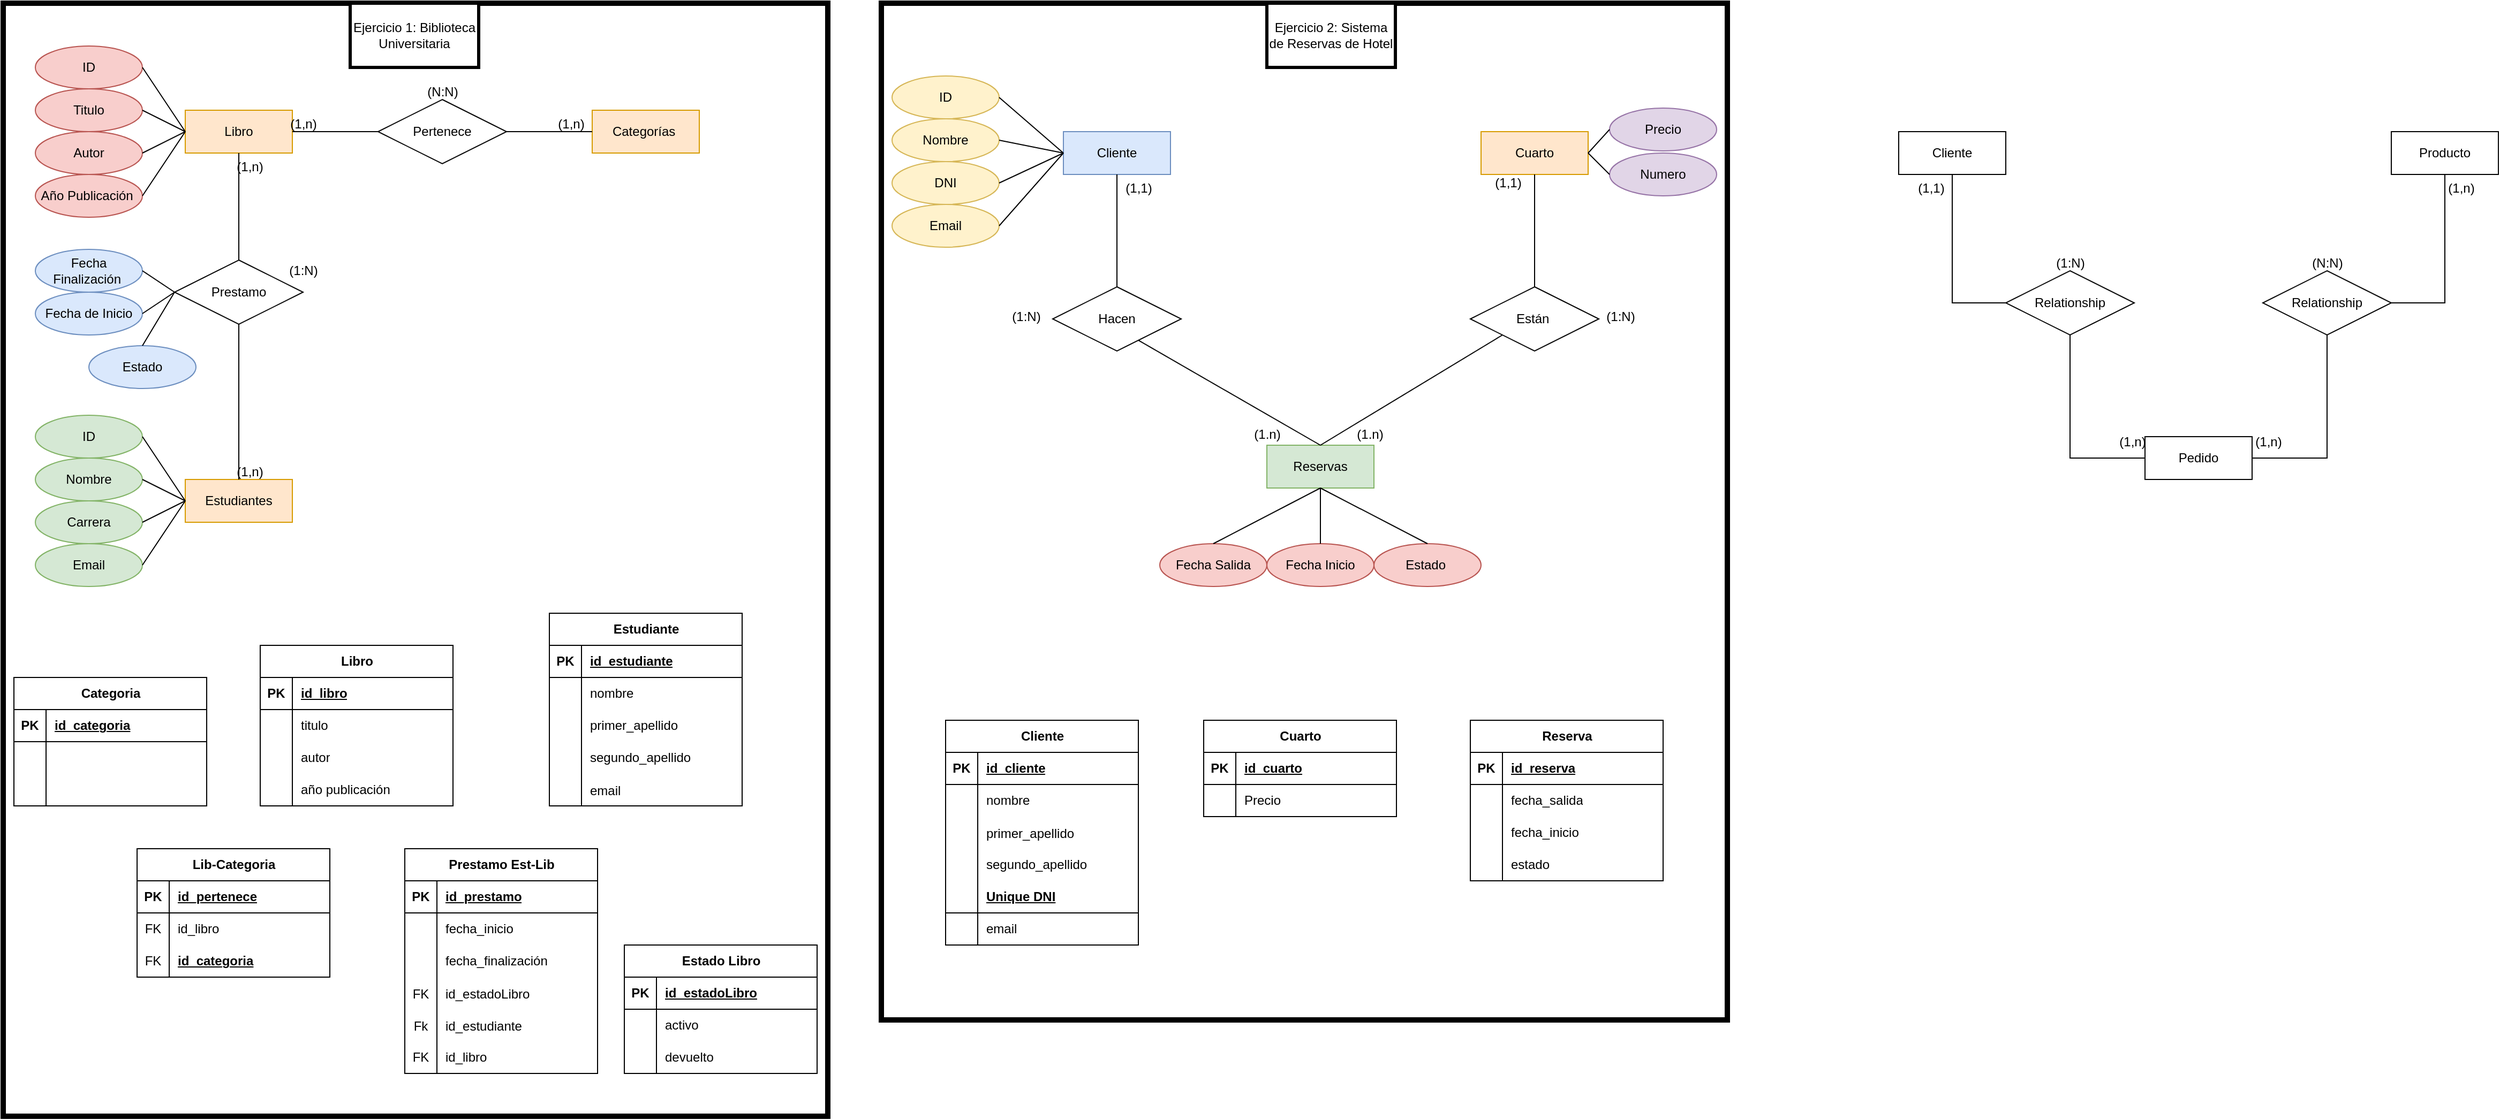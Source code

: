 <mxfile version="26.1.0">
  <diagram name="Página-1" id="GDNt9Vss6BU4Zptcmk1E">
    <mxGraphModel dx="1195" dy="643" grid="1" gridSize="10" guides="1" tooltips="1" connect="1" arrows="1" fold="1" page="1" pageScale="1" pageWidth="827" pageHeight="1169" math="0" shadow="0">
      <root>
        <mxCell id="0" />
        <mxCell id="1" parent="0" />
        <mxCell id="xpCKJEiRQMzCjA9dS5BB-92" value="" style="rounded=0;whiteSpace=wrap;html=1;fillColor=none;strokeWidth=5;strokeColor=default;" parent="1" vertex="1">
          <mxGeometry x="30" y="40" width="770" height="1040" as="geometry" />
        </mxCell>
        <mxCell id="-TkPGOcFpFGr9JyTpIgo-1" value="Libro" style="whiteSpace=wrap;html=1;align=center;fillColor=#ffe6cc;strokeColor=#d79b00;" parent="1" vertex="1">
          <mxGeometry x="200" y="140" width="100" height="40" as="geometry" />
        </mxCell>
        <mxCell id="-TkPGOcFpFGr9JyTpIgo-2" value="ID" style="ellipse;whiteSpace=wrap;html=1;align=center;fillColor=#f8cecc;strokeColor=#b85450;" parent="1" vertex="1">
          <mxGeometry x="60" y="80" width="100" height="40" as="geometry" />
        </mxCell>
        <mxCell id="-TkPGOcFpFGr9JyTpIgo-3" value="Titulo" style="ellipse;whiteSpace=wrap;html=1;align=center;fillColor=#f8cecc;strokeColor=#b85450;" parent="1" vertex="1">
          <mxGeometry x="60" y="120" width="100" height="40" as="geometry" />
        </mxCell>
        <mxCell id="-TkPGOcFpFGr9JyTpIgo-4" value="Autor" style="ellipse;whiteSpace=wrap;html=1;align=center;fillColor=#f8cecc;strokeColor=#b85450;" parent="1" vertex="1">
          <mxGeometry x="60" y="160" width="100" height="40" as="geometry" />
        </mxCell>
        <mxCell id="-TkPGOcFpFGr9JyTpIgo-5" value="Año Publicación&lt;span style=&quot;background-color: transparent; color: light-dark(rgb(0, 0, 0), rgb(255, 255, 255));&quot;&gt;&amp;nbsp;&lt;/span&gt;" style="ellipse;whiteSpace=wrap;html=1;align=center;fillColor=#f8cecc;strokeColor=#b85450;" parent="1" vertex="1">
          <mxGeometry x="60" y="200" width="100" height="40" as="geometry" />
        </mxCell>
        <mxCell id="-TkPGOcFpFGr9JyTpIgo-6" value="Categorías&amp;nbsp;" style="whiteSpace=wrap;html=1;align=center;fillColor=#ffe6cc;strokeColor=#d79b00;" parent="1" vertex="1">
          <mxGeometry x="580" y="140" width="100" height="40" as="geometry" />
        </mxCell>
        <mxCell id="-TkPGOcFpFGr9JyTpIgo-9" value="Pertenece" style="shape=rhombus;perimeter=rhombusPerimeter;whiteSpace=wrap;html=1;align=center;" parent="1" vertex="1">
          <mxGeometry x="380" y="130" width="120" height="60" as="geometry" />
        </mxCell>
        <mxCell id="-TkPGOcFpFGr9JyTpIgo-10" value="Estudiantes" style="whiteSpace=wrap;html=1;align=center;fillColor=#ffe6cc;strokeColor=#d79b00;" parent="1" vertex="1">
          <mxGeometry x="200" y="485" width="100" height="40" as="geometry" />
        </mxCell>
        <mxCell id="-TkPGOcFpFGr9JyTpIgo-11" value="ID" style="ellipse;whiteSpace=wrap;html=1;align=center;fillColor=#d5e8d4;strokeColor=#82b366;" parent="1" vertex="1">
          <mxGeometry x="60" y="425" width="100" height="40" as="geometry" />
        </mxCell>
        <mxCell id="-TkPGOcFpFGr9JyTpIgo-12" value="Nombre" style="ellipse;whiteSpace=wrap;html=1;align=center;fillColor=#d5e8d4;strokeColor=#82b366;" parent="1" vertex="1">
          <mxGeometry x="60" y="465" width="100" height="40" as="geometry" />
        </mxCell>
        <mxCell id="-TkPGOcFpFGr9JyTpIgo-13" value="Carrera" style="ellipse;whiteSpace=wrap;html=1;align=center;fillColor=#d5e8d4;strokeColor=#82b366;" parent="1" vertex="1">
          <mxGeometry x="60" y="505" width="100" height="40" as="geometry" />
        </mxCell>
        <mxCell id="-TkPGOcFpFGr9JyTpIgo-14" value="Email" style="ellipse;whiteSpace=wrap;html=1;align=center;fillColor=#d5e8d4;strokeColor=#82b366;" parent="1" vertex="1">
          <mxGeometry x="60" y="545" width="100" height="40" as="geometry" />
        </mxCell>
        <mxCell id="-TkPGOcFpFGr9JyTpIgo-16" value="" style="endArrow=none;html=1;rounded=0;exitX=1;exitY=0.5;exitDx=0;exitDy=0;entryX=0;entryY=0.5;entryDx=0;entryDy=0;" parent="1" source="-TkPGOcFpFGr9JyTpIgo-1" target="-TkPGOcFpFGr9JyTpIgo-9" edge="1">
          <mxGeometry relative="1" as="geometry">
            <mxPoint x="350" y="310" as="sourcePoint" />
            <mxPoint x="510" y="310" as="targetPoint" />
          </mxGeometry>
        </mxCell>
        <mxCell id="-TkPGOcFpFGr9JyTpIgo-17" value="" style="endArrow=none;html=1;rounded=0;exitX=1;exitY=0.5;exitDx=0;exitDy=0;entryX=0;entryY=0.5;entryDx=0;entryDy=0;" parent="1" source="-TkPGOcFpFGr9JyTpIgo-9" target="-TkPGOcFpFGr9JyTpIgo-6" edge="1">
          <mxGeometry relative="1" as="geometry">
            <mxPoint x="310" y="170" as="sourcePoint" />
            <mxPoint x="390" y="170" as="targetPoint" />
          </mxGeometry>
        </mxCell>
        <mxCell id="-TkPGOcFpFGr9JyTpIgo-20" value="Fecha de Inicio" style="ellipse;whiteSpace=wrap;html=1;align=center;fillColor=#dae8fc;strokeColor=#6c8ebf;" parent="1" vertex="1">
          <mxGeometry x="60" y="310" width="100" height="40" as="geometry" />
        </mxCell>
        <mxCell id="-TkPGOcFpFGr9JyTpIgo-21" value="Fecha Finalización&amp;nbsp;" style="ellipse;whiteSpace=wrap;html=1;align=center;fillColor=#dae8fc;strokeColor=#6c8ebf;" parent="1" vertex="1">
          <mxGeometry x="60" y="270" width="100" height="40" as="geometry" />
        </mxCell>
        <mxCell id="w6V48qZ9a-V51a5xOPc7-4" value="" style="endArrow=none;html=1;rounded=0;exitX=0;exitY=0.5;exitDx=0;exitDy=0;entryX=1;entryY=0.5;entryDx=0;entryDy=0;" parent="1" source="-TkPGOcFpFGr9JyTpIgo-1" target="-TkPGOcFpFGr9JyTpIgo-2" edge="1">
          <mxGeometry relative="1" as="geometry">
            <mxPoint x="220" y="380" as="sourcePoint" />
            <mxPoint x="180" y="360" as="targetPoint" />
          </mxGeometry>
        </mxCell>
        <mxCell id="w6V48qZ9a-V51a5xOPc7-5" value="" style="endArrow=none;html=1;rounded=0;exitX=0;exitY=0.5;exitDx=0;exitDy=0;entryX=1;entryY=0.5;entryDx=0;entryDy=0;" parent="1" source="-TkPGOcFpFGr9JyTpIgo-1" target="-TkPGOcFpFGr9JyTpIgo-3" edge="1">
          <mxGeometry relative="1" as="geometry">
            <mxPoint x="210" y="170" as="sourcePoint" />
            <mxPoint x="170" y="110" as="targetPoint" />
          </mxGeometry>
        </mxCell>
        <mxCell id="w6V48qZ9a-V51a5xOPc7-6" value="" style="endArrow=none;html=1;rounded=0;exitX=0;exitY=0.5;exitDx=0;exitDy=0;entryX=1;entryY=0.5;entryDx=0;entryDy=0;" parent="1" source="-TkPGOcFpFGr9JyTpIgo-1" target="-TkPGOcFpFGr9JyTpIgo-4" edge="1">
          <mxGeometry relative="1" as="geometry">
            <mxPoint x="210" y="170" as="sourcePoint" />
            <mxPoint x="170" y="150" as="targetPoint" />
          </mxGeometry>
        </mxCell>
        <mxCell id="w6V48qZ9a-V51a5xOPc7-7" value="" style="endArrow=none;html=1;rounded=0;exitX=0;exitY=0.5;exitDx=0;exitDy=0;entryX=1;entryY=0.5;entryDx=0;entryDy=0;" parent="1" source="-TkPGOcFpFGr9JyTpIgo-1" target="-TkPGOcFpFGr9JyTpIgo-5" edge="1">
          <mxGeometry relative="1" as="geometry">
            <mxPoint x="210" y="170" as="sourcePoint" />
            <mxPoint x="170" y="190" as="targetPoint" />
          </mxGeometry>
        </mxCell>
        <mxCell id="w6V48qZ9a-V51a5xOPc7-16" value="(1,n)" style="text;html=1;align=center;verticalAlign=middle;resizable=0;points=[];autosize=1;strokeColor=none;fillColor=none;" parent="1" vertex="1">
          <mxGeometry x="285" y="138" width="50" height="30" as="geometry" />
        </mxCell>
        <mxCell id="w6V48qZ9a-V51a5xOPc7-17" value="(1,n)" style="text;html=1;align=center;verticalAlign=middle;resizable=0;points=[];autosize=1;strokeColor=none;fillColor=none;" parent="1" vertex="1">
          <mxGeometry x="535" y="138" width="50" height="30" as="geometry" />
        </mxCell>
        <mxCell id="w6V48qZ9a-V51a5xOPc7-18" value="(N:N)" style="text;html=1;align=center;verticalAlign=middle;resizable=0;points=[];autosize=1;strokeColor=none;fillColor=none;" parent="1" vertex="1">
          <mxGeometry x="415" y="108" width="50" height="30" as="geometry" />
        </mxCell>
        <mxCell id="w6V48qZ9a-V51a5xOPc7-19" value="" style="endArrow=none;html=1;rounded=0;entryX=1;entryY=0.5;entryDx=0;entryDy=0;exitX=0;exitY=0.5;exitDx=0;exitDy=0;" parent="1" source="-TkPGOcFpFGr9JyTpIgo-10" target="-TkPGOcFpFGr9JyTpIgo-11" edge="1">
          <mxGeometry relative="1" as="geometry">
            <mxPoint x="330" y="375" as="sourcePoint" />
            <mxPoint x="170" y="315" as="targetPoint" />
          </mxGeometry>
        </mxCell>
        <mxCell id="w6V48qZ9a-V51a5xOPc7-20" value="" style="endArrow=none;html=1;rounded=0;entryX=1;entryY=0.5;entryDx=0;entryDy=0;exitX=0;exitY=0.5;exitDx=0;exitDy=0;" parent="1" source="-TkPGOcFpFGr9JyTpIgo-10" target="-TkPGOcFpFGr9JyTpIgo-12" edge="1">
          <mxGeometry relative="1" as="geometry">
            <mxPoint x="340" y="385" as="sourcePoint" />
            <mxPoint x="170" y="455" as="targetPoint" />
          </mxGeometry>
        </mxCell>
        <mxCell id="w6V48qZ9a-V51a5xOPc7-21" value="" style="endArrow=none;html=1;rounded=0;entryX=1;entryY=0.5;entryDx=0;entryDy=0;exitX=0;exitY=0.5;exitDx=0;exitDy=0;" parent="1" source="-TkPGOcFpFGr9JyTpIgo-10" target="-TkPGOcFpFGr9JyTpIgo-13" edge="1">
          <mxGeometry relative="1" as="geometry">
            <mxPoint x="350" y="395" as="sourcePoint" />
            <mxPoint x="180" y="465" as="targetPoint" />
          </mxGeometry>
        </mxCell>
        <mxCell id="w6V48qZ9a-V51a5xOPc7-22" value="" style="endArrow=none;html=1;rounded=0;entryX=1;entryY=0.5;entryDx=0;entryDy=0;exitX=0;exitY=0.5;exitDx=0;exitDy=0;" parent="1" source="-TkPGOcFpFGr9JyTpIgo-10" target="-TkPGOcFpFGr9JyTpIgo-14" edge="1">
          <mxGeometry relative="1" as="geometry">
            <mxPoint x="360" y="405" as="sourcePoint" />
            <mxPoint x="190" y="475" as="targetPoint" />
          </mxGeometry>
        </mxCell>
        <mxCell id="w6V48qZ9a-V51a5xOPc7-23" value="Prestamo" style="shape=rhombus;perimeter=rhombusPerimeter;whiteSpace=wrap;html=1;align=center;" parent="1" vertex="1">
          <mxGeometry x="190" y="280" width="120" height="60" as="geometry" />
        </mxCell>
        <mxCell id="w6V48qZ9a-V51a5xOPc7-24" value="" style="endArrow=none;html=1;rounded=0;entryX=0.5;entryY=1;entryDx=0;entryDy=0;exitX=0.5;exitY=0;exitDx=0;exitDy=0;" parent="1" source="w6V48qZ9a-V51a5xOPc7-23" target="-TkPGOcFpFGr9JyTpIgo-1" edge="1">
          <mxGeometry relative="1" as="geometry">
            <mxPoint x="370" y="330" as="sourcePoint" />
            <mxPoint x="200" y="400" as="targetPoint" />
          </mxGeometry>
        </mxCell>
        <mxCell id="w6V48qZ9a-V51a5xOPc7-25" value="" style="endArrow=none;html=1;rounded=0;entryX=0.5;entryY=1;entryDx=0;entryDy=0;exitX=0.5;exitY=0;exitDx=0;exitDy=0;" parent="1" source="-TkPGOcFpFGr9JyTpIgo-10" target="w6V48qZ9a-V51a5xOPc7-23" edge="1">
          <mxGeometry relative="1" as="geometry">
            <mxPoint x="380" y="340" as="sourcePoint" />
            <mxPoint x="210" y="410" as="targetPoint" />
          </mxGeometry>
        </mxCell>
        <mxCell id="w6V48qZ9a-V51a5xOPc7-26" value="(1,n)" style="text;html=1;align=center;verticalAlign=middle;resizable=0;points=[];autosize=1;strokeColor=none;fillColor=none;" parent="1" vertex="1">
          <mxGeometry x="235" y="463" width="50" height="30" as="geometry" />
        </mxCell>
        <mxCell id="w6V48qZ9a-V51a5xOPc7-27" value="(1,n)" style="text;html=1;align=center;verticalAlign=middle;resizable=0;points=[];autosize=1;strokeColor=none;fillColor=none;" parent="1" vertex="1">
          <mxGeometry x="235" y="178" width="50" height="30" as="geometry" />
        </mxCell>
        <mxCell id="w6V48qZ9a-V51a5xOPc7-28" value="(1:N)" style="text;html=1;align=center;verticalAlign=middle;resizable=0;points=[];autosize=1;strokeColor=none;fillColor=none;" parent="1" vertex="1">
          <mxGeometry x="285" y="275" width="50" height="30" as="geometry" />
        </mxCell>
        <mxCell id="w6V48qZ9a-V51a5xOPc7-29" value="" style="endArrow=none;html=1;rounded=0;entryX=1;entryY=0.5;entryDx=0;entryDy=0;exitX=0;exitY=0.5;exitDx=0;exitDy=0;" parent="1" source="w6V48qZ9a-V51a5xOPc7-23" target="-TkPGOcFpFGr9JyTpIgo-21" edge="1">
          <mxGeometry relative="1" as="geometry">
            <mxPoint x="390" y="350" as="sourcePoint" />
            <mxPoint x="220" y="420" as="targetPoint" />
          </mxGeometry>
        </mxCell>
        <mxCell id="w6V48qZ9a-V51a5xOPc7-30" value="" style="endArrow=none;html=1;rounded=0;entryX=1;entryY=0.5;entryDx=0;entryDy=0;exitX=0;exitY=0.5;exitDx=0;exitDy=0;" parent="1" source="w6V48qZ9a-V51a5xOPc7-23" target="-TkPGOcFpFGr9JyTpIgo-20" edge="1">
          <mxGeometry relative="1" as="geometry">
            <mxPoint x="400" y="360" as="sourcePoint" />
            <mxPoint x="230" y="430" as="targetPoint" />
          </mxGeometry>
        </mxCell>
        <mxCell id="xpCKJEiRQMzCjA9dS5BB-2" value="Libro" style="shape=table;startSize=30;container=1;collapsible=1;childLayout=tableLayout;fixedRows=1;rowLines=0;fontStyle=1;align=center;resizeLast=1;html=1;" parent="1" vertex="1">
          <mxGeometry x="270" y="640" width="180" height="150" as="geometry" />
        </mxCell>
        <mxCell id="xpCKJEiRQMzCjA9dS5BB-3" value="" style="shape=tableRow;horizontal=0;startSize=0;swimlaneHead=0;swimlaneBody=0;fillColor=none;collapsible=0;dropTarget=0;points=[[0,0.5],[1,0.5]];portConstraint=eastwest;top=0;left=0;right=0;bottom=1;" parent="xpCKJEiRQMzCjA9dS5BB-2" vertex="1">
          <mxGeometry y="30" width="180" height="30" as="geometry" />
        </mxCell>
        <mxCell id="xpCKJEiRQMzCjA9dS5BB-4" value="PK" style="shape=partialRectangle;connectable=0;fillColor=none;top=0;left=0;bottom=0;right=0;fontStyle=1;overflow=hidden;whiteSpace=wrap;html=1;" parent="xpCKJEiRQMzCjA9dS5BB-3" vertex="1">
          <mxGeometry width="30" height="30" as="geometry">
            <mxRectangle width="30" height="30" as="alternateBounds" />
          </mxGeometry>
        </mxCell>
        <mxCell id="xpCKJEiRQMzCjA9dS5BB-5" value="id_libro" style="shape=partialRectangle;connectable=0;fillColor=none;top=0;left=0;bottom=0;right=0;align=left;spacingLeft=6;fontStyle=5;overflow=hidden;whiteSpace=wrap;html=1;" parent="xpCKJEiRQMzCjA9dS5BB-3" vertex="1">
          <mxGeometry x="30" width="150" height="30" as="geometry">
            <mxRectangle width="150" height="30" as="alternateBounds" />
          </mxGeometry>
        </mxCell>
        <mxCell id="xpCKJEiRQMzCjA9dS5BB-6" value="" style="shape=tableRow;horizontal=0;startSize=0;swimlaneHead=0;swimlaneBody=0;fillColor=none;collapsible=0;dropTarget=0;points=[[0,0.5],[1,0.5]];portConstraint=eastwest;top=0;left=0;right=0;bottom=0;" parent="xpCKJEiRQMzCjA9dS5BB-2" vertex="1">
          <mxGeometry y="60" width="180" height="30" as="geometry" />
        </mxCell>
        <mxCell id="xpCKJEiRQMzCjA9dS5BB-7" value="" style="shape=partialRectangle;connectable=0;fillColor=none;top=0;left=0;bottom=0;right=0;editable=1;overflow=hidden;whiteSpace=wrap;html=1;" parent="xpCKJEiRQMzCjA9dS5BB-6" vertex="1">
          <mxGeometry width="30" height="30" as="geometry">
            <mxRectangle width="30" height="30" as="alternateBounds" />
          </mxGeometry>
        </mxCell>
        <mxCell id="xpCKJEiRQMzCjA9dS5BB-8" value="titulo" style="shape=partialRectangle;connectable=0;fillColor=none;top=0;left=0;bottom=0;right=0;align=left;spacingLeft=6;overflow=hidden;whiteSpace=wrap;html=1;" parent="xpCKJEiRQMzCjA9dS5BB-6" vertex="1">
          <mxGeometry x="30" width="150" height="30" as="geometry">
            <mxRectangle width="150" height="30" as="alternateBounds" />
          </mxGeometry>
        </mxCell>
        <mxCell id="xpCKJEiRQMzCjA9dS5BB-9" value="" style="shape=tableRow;horizontal=0;startSize=0;swimlaneHead=0;swimlaneBody=0;fillColor=none;collapsible=0;dropTarget=0;points=[[0,0.5],[1,0.5]];portConstraint=eastwest;top=0;left=0;right=0;bottom=0;" parent="xpCKJEiRQMzCjA9dS5BB-2" vertex="1">
          <mxGeometry y="90" width="180" height="30" as="geometry" />
        </mxCell>
        <mxCell id="xpCKJEiRQMzCjA9dS5BB-10" value="" style="shape=partialRectangle;connectable=0;fillColor=none;top=0;left=0;bottom=0;right=0;editable=1;overflow=hidden;whiteSpace=wrap;html=1;" parent="xpCKJEiRQMzCjA9dS5BB-9" vertex="1">
          <mxGeometry width="30" height="30" as="geometry">
            <mxRectangle width="30" height="30" as="alternateBounds" />
          </mxGeometry>
        </mxCell>
        <mxCell id="xpCKJEiRQMzCjA9dS5BB-11" value="autor" style="shape=partialRectangle;connectable=0;fillColor=none;top=0;left=0;bottom=0;right=0;align=left;spacingLeft=6;overflow=hidden;whiteSpace=wrap;html=1;" parent="xpCKJEiRQMzCjA9dS5BB-9" vertex="1">
          <mxGeometry x="30" width="150" height="30" as="geometry">
            <mxRectangle width="150" height="30" as="alternateBounds" />
          </mxGeometry>
        </mxCell>
        <mxCell id="xpCKJEiRQMzCjA9dS5BB-12" value="" style="shape=tableRow;horizontal=0;startSize=0;swimlaneHead=0;swimlaneBody=0;fillColor=none;collapsible=0;dropTarget=0;points=[[0,0.5],[1,0.5]];portConstraint=eastwest;top=0;left=0;right=0;bottom=0;" parent="xpCKJEiRQMzCjA9dS5BB-2" vertex="1">
          <mxGeometry y="120" width="180" height="30" as="geometry" />
        </mxCell>
        <mxCell id="xpCKJEiRQMzCjA9dS5BB-13" value="" style="shape=partialRectangle;connectable=0;fillColor=none;top=0;left=0;bottom=0;right=0;editable=1;overflow=hidden;whiteSpace=wrap;html=1;" parent="xpCKJEiRQMzCjA9dS5BB-12" vertex="1">
          <mxGeometry width="30" height="30" as="geometry">
            <mxRectangle width="30" height="30" as="alternateBounds" />
          </mxGeometry>
        </mxCell>
        <mxCell id="xpCKJEiRQMzCjA9dS5BB-14" value="año publicación&amp;nbsp;" style="shape=partialRectangle;connectable=0;fillColor=none;top=0;left=0;bottom=0;right=0;align=left;spacingLeft=6;overflow=hidden;whiteSpace=wrap;html=1;" parent="xpCKJEiRQMzCjA9dS5BB-12" vertex="1">
          <mxGeometry x="30" width="150" height="30" as="geometry">
            <mxRectangle width="150" height="30" as="alternateBounds" />
          </mxGeometry>
        </mxCell>
        <mxCell id="xpCKJEiRQMzCjA9dS5BB-15" value="Categoria" style="shape=table;startSize=30;container=1;collapsible=1;childLayout=tableLayout;fixedRows=1;rowLines=0;fontStyle=1;align=center;resizeLast=1;html=1;" parent="1" vertex="1">
          <mxGeometry x="40" y="670" width="180" height="120" as="geometry" />
        </mxCell>
        <mxCell id="xpCKJEiRQMzCjA9dS5BB-16" value="" style="shape=tableRow;horizontal=0;startSize=0;swimlaneHead=0;swimlaneBody=0;fillColor=none;collapsible=0;dropTarget=0;points=[[0,0.5],[1,0.5]];portConstraint=eastwest;top=0;left=0;right=0;bottom=1;" parent="xpCKJEiRQMzCjA9dS5BB-15" vertex="1">
          <mxGeometry y="30" width="180" height="30" as="geometry" />
        </mxCell>
        <mxCell id="xpCKJEiRQMzCjA9dS5BB-17" value="PK" style="shape=partialRectangle;connectable=0;fillColor=none;top=0;left=0;bottom=0;right=0;fontStyle=1;overflow=hidden;whiteSpace=wrap;html=1;" parent="xpCKJEiRQMzCjA9dS5BB-16" vertex="1">
          <mxGeometry width="30" height="30" as="geometry">
            <mxRectangle width="30" height="30" as="alternateBounds" />
          </mxGeometry>
        </mxCell>
        <mxCell id="xpCKJEiRQMzCjA9dS5BB-18" value="id_categoria" style="shape=partialRectangle;connectable=0;fillColor=none;top=0;left=0;bottom=0;right=0;align=left;spacingLeft=6;fontStyle=5;overflow=hidden;whiteSpace=wrap;html=1;" parent="xpCKJEiRQMzCjA9dS5BB-16" vertex="1">
          <mxGeometry x="30" width="150" height="30" as="geometry">
            <mxRectangle width="150" height="30" as="alternateBounds" />
          </mxGeometry>
        </mxCell>
        <mxCell id="xpCKJEiRQMzCjA9dS5BB-19" value="" style="shape=tableRow;horizontal=0;startSize=0;swimlaneHead=0;swimlaneBody=0;fillColor=none;collapsible=0;dropTarget=0;points=[[0,0.5],[1,0.5]];portConstraint=eastwest;top=0;left=0;right=0;bottom=0;" parent="xpCKJEiRQMzCjA9dS5BB-15" vertex="1">
          <mxGeometry y="60" width="180" height="30" as="geometry" />
        </mxCell>
        <mxCell id="xpCKJEiRQMzCjA9dS5BB-20" value="" style="shape=partialRectangle;connectable=0;fillColor=none;top=0;left=0;bottom=0;right=0;editable=1;overflow=hidden;whiteSpace=wrap;html=1;" parent="xpCKJEiRQMzCjA9dS5BB-19" vertex="1">
          <mxGeometry width="30" height="30" as="geometry">
            <mxRectangle width="30" height="30" as="alternateBounds" />
          </mxGeometry>
        </mxCell>
        <mxCell id="xpCKJEiRQMzCjA9dS5BB-21" value="" style="shape=partialRectangle;connectable=0;fillColor=none;top=0;left=0;bottom=0;right=0;align=left;spacingLeft=6;overflow=hidden;whiteSpace=wrap;html=1;" parent="xpCKJEiRQMzCjA9dS5BB-19" vertex="1">
          <mxGeometry x="30" width="150" height="30" as="geometry">
            <mxRectangle width="150" height="30" as="alternateBounds" />
          </mxGeometry>
        </mxCell>
        <mxCell id="xpCKJEiRQMzCjA9dS5BB-25" value="" style="shape=tableRow;horizontal=0;startSize=0;swimlaneHead=0;swimlaneBody=0;fillColor=none;collapsible=0;dropTarget=0;points=[[0,0.5],[1,0.5]];portConstraint=eastwest;top=0;left=0;right=0;bottom=0;" parent="xpCKJEiRQMzCjA9dS5BB-15" vertex="1">
          <mxGeometry y="90" width="180" height="30" as="geometry" />
        </mxCell>
        <mxCell id="xpCKJEiRQMzCjA9dS5BB-26" value="" style="shape=partialRectangle;connectable=0;fillColor=none;top=0;left=0;bottom=0;right=0;editable=1;overflow=hidden;whiteSpace=wrap;html=1;" parent="xpCKJEiRQMzCjA9dS5BB-25" vertex="1">
          <mxGeometry width="30" height="30" as="geometry">
            <mxRectangle width="30" height="30" as="alternateBounds" />
          </mxGeometry>
        </mxCell>
        <mxCell id="xpCKJEiRQMzCjA9dS5BB-27" value="" style="shape=partialRectangle;connectable=0;fillColor=none;top=0;left=0;bottom=0;right=0;align=left;spacingLeft=6;overflow=hidden;whiteSpace=wrap;html=1;" parent="xpCKJEiRQMzCjA9dS5BB-25" vertex="1">
          <mxGeometry x="30" width="150" height="30" as="geometry">
            <mxRectangle width="150" height="30" as="alternateBounds" />
          </mxGeometry>
        </mxCell>
        <mxCell id="xpCKJEiRQMzCjA9dS5BB-28" value="Estudiante" style="shape=table;startSize=30;container=1;collapsible=1;childLayout=tableLayout;fixedRows=1;rowLines=0;fontStyle=1;align=center;resizeLast=1;html=1;" parent="1" vertex="1">
          <mxGeometry x="540" y="610" width="180" height="180" as="geometry" />
        </mxCell>
        <mxCell id="xpCKJEiRQMzCjA9dS5BB-29" value="" style="shape=tableRow;horizontal=0;startSize=0;swimlaneHead=0;swimlaneBody=0;fillColor=none;collapsible=0;dropTarget=0;points=[[0,0.5],[1,0.5]];portConstraint=eastwest;top=0;left=0;right=0;bottom=1;" parent="xpCKJEiRQMzCjA9dS5BB-28" vertex="1">
          <mxGeometry y="30" width="180" height="30" as="geometry" />
        </mxCell>
        <mxCell id="xpCKJEiRQMzCjA9dS5BB-30" value="PK" style="shape=partialRectangle;connectable=0;fillColor=none;top=0;left=0;bottom=0;right=0;fontStyle=1;overflow=hidden;whiteSpace=wrap;html=1;" parent="xpCKJEiRQMzCjA9dS5BB-29" vertex="1">
          <mxGeometry width="30" height="30" as="geometry">
            <mxRectangle width="30" height="30" as="alternateBounds" />
          </mxGeometry>
        </mxCell>
        <mxCell id="xpCKJEiRQMzCjA9dS5BB-31" value="id_estudiante" style="shape=partialRectangle;connectable=0;fillColor=none;top=0;left=0;bottom=0;right=0;align=left;spacingLeft=6;fontStyle=5;overflow=hidden;whiteSpace=wrap;html=1;" parent="xpCKJEiRQMzCjA9dS5BB-29" vertex="1">
          <mxGeometry x="30" width="150" height="30" as="geometry">
            <mxRectangle width="150" height="30" as="alternateBounds" />
          </mxGeometry>
        </mxCell>
        <mxCell id="xpCKJEiRQMzCjA9dS5BB-32" value="" style="shape=tableRow;horizontal=0;startSize=0;swimlaneHead=0;swimlaneBody=0;fillColor=none;collapsible=0;dropTarget=0;points=[[0,0.5],[1,0.5]];portConstraint=eastwest;top=0;left=0;right=0;bottom=0;" parent="xpCKJEiRQMzCjA9dS5BB-28" vertex="1">
          <mxGeometry y="60" width="180" height="30" as="geometry" />
        </mxCell>
        <mxCell id="xpCKJEiRQMzCjA9dS5BB-33" value="" style="shape=partialRectangle;connectable=0;fillColor=none;top=0;left=0;bottom=0;right=0;editable=1;overflow=hidden;whiteSpace=wrap;html=1;" parent="xpCKJEiRQMzCjA9dS5BB-32" vertex="1">
          <mxGeometry width="30" height="30" as="geometry">
            <mxRectangle width="30" height="30" as="alternateBounds" />
          </mxGeometry>
        </mxCell>
        <mxCell id="xpCKJEiRQMzCjA9dS5BB-34" value="nombre" style="shape=partialRectangle;connectable=0;fillColor=none;top=0;left=0;bottom=0;right=0;align=left;spacingLeft=6;overflow=hidden;whiteSpace=wrap;html=1;" parent="xpCKJEiRQMzCjA9dS5BB-32" vertex="1">
          <mxGeometry x="30" width="150" height="30" as="geometry">
            <mxRectangle width="150" height="30" as="alternateBounds" />
          </mxGeometry>
        </mxCell>
        <mxCell id="xpCKJEiRQMzCjA9dS5BB-35" value="" style="shape=tableRow;horizontal=0;startSize=0;swimlaneHead=0;swimlaneBody=0;fillColor=none;collapsible=0;dropTarget=0;points=[[0,0.5],[1,0.5]];portConstraint=eastwest;top=0;left=0;right=0;bottom=0;" parent="xpCKJEiRQMzCjA9dS5BB-28" vertex="1">
          <mxGeometry y="90" width="180" height="30" as="geometry" />
        </mxCell>
        <mxCell id="xpCKJEiRQMzCjA9dS5BB-36" value="" style="shape=partialRectangle;connectable=0;fillColor=none;top=0;left=0;bottom=0;right=0;editable=1;overflow=hidden;whiteSpace=wrap;html=1;" parent="xpCKJEiRQMzCjA9dS5BB-35" vertex="1">
          <mxGeometry width="30" height="30" as="geometry">
            <mxRectangle width="30" height="30" as="alternateBounds" />
          </mxGeometry>
        </mxCell>
        <mxCell id="xpCKJEiRQMzCjA9dS5BB-37" value="primer_apellido" style="shape=partialRectangle;connectable=0;fillColor=none;top=0;left=0;bottom=0;right=0;align=left;spacingLeft=6;overflow=hidden;whiteSpace=wrap;html=1;" parent="xpCKJEiRQMzCjA9dS5BB-35" vertex="1">
          <mxGeometry x="30" width="150" height="30" as="geometry">
            <mxRectangle width="150" height="30" as="alternateBounds" />
          </mxGeometry>
        </mxCell>
        <mxCell id="xpCKJEiRQMzCjA9dS5BB-38" value="" style="shape=tableRow;horizontal=0;startSize=0;swimlaneHead=0;swimlaneBody=0;fillColor=none;collapsible=0;dropTarget=0;points=[[0,0.5],[1,0.5]];portConstraint=eastwest;top=0;left=0;right=0;bottom=0;" parent="xpCKJEiRQMzCjA9dS5BB-28" vertex="1">
          <mxGeometry y="120" width="180" height="30" as="geometry" />
        </mxCell>
        <mxCell id="xpCKJEiRQMzCjA9dS5BB-39" value="" style="shape=partialRectangle;connectable=0;fillColor=none;top=0;left=0;bottom=0;right=0;editable=1;overflow=hidden;whiteSpace=wrap;html=1;" parent="xpCKJEiRQMzCjA9dS5BB-38" vertex="1">
          <mxGeometry width="30" height="30" as="geometry">
            <mxRectangle width="30" height="30" as="alternateBounds" />
          </mxGeometry>
        </mxCell>
        <mxCell id="xpCKJEiRQMzCjA9dS5BB-40" value="segundo_apellido" style="shape=partialRectangle;connectable=0;fillColor=none;top=0;left=0;bottom=0;right=0;align=left;spacingLeft=6;overflow=hidden;whiteSpace=wrap;html=1;" parent="xpCKJEiRQMzCjA9dS5BB-38" vertex="1">
          <mxGeometry x="30" width="150" height="30" as="geometry">
            <mxRectangle width="150" height="30" as="alternateBounds" />
          </mxGeometry>
        </mxCell>
        <mxCell id="xpCKJEiRQMzCjA9dS5BB-41" value="" style="shape=tableRow;horizontal=0;startSize=0;swimlaneHead=0;swimlaneBody=0;fillColor=none;collapsible=0;dropTarget=0;points=[[0,0.5],[1,0.5]];portConstraint=eastwest;top=0;left=0;right=0;bottom=0;" parent="xpCKJEiRQMzCjA9dS5BB-28" vertex="1">
          <mxGeometry y="150" width="180" height="30" as="geometry" />
        </mxCell>
        <mxCell id="xpCKJEiRQMzCjA9dS5BB-42" value="" style="shape=partialRectangle;connectable=0;fillColor=none;top=0;left=0;bottom=0;right=0;editable=1;overflow=hidden;" parent="xpCKJEiRQMzCjA9dS5BB-41" vertex="1">
          <mxGeometry width="30" height="30" as="geometry">
            <mxRectangle width="30" height="30" as="alternateBounds" />
          </mxGeometry>
        </mxCell>
        <mxCell id="xpCKJEiRQMzCjA9dS5BB-43" value="email" style="shape=partialRectangle;connectable=0;fillColor=none;top=0;left=0;bottom=0;right=0;align=left;spacingLeft=6;overflow=hidden;" parent="xpCKJEiRQMzCjA9dS5BB-41" vertex="1">
          <mxGeometry x="30" width="150" height="30" as="geometry">
            <mxRectangle width="150" height="30" as="alternateBounds" />
          </mxGeometry>
        </mxCell>
        <mxCell id="xpCKJEiRQMzCjA9dS5BB-44" value="Prestamo Est-Lib" style="shape=table;startSize=30;container=1;collapsible=1;childLayout=tableLayout;fixedRows=1;rowLines=0;fontStyle=1;align=center;resizeLast=1;html=1;" parent="1" vertex="1">
          <mxGeometry x="405" y="830" width="180" height="210" as="geometry" />
        </mxCell>
        <mxCell id="xpCKJEiRQMzCjA9dS5BB-45" value="" style="shape=tableRow;horizontal=0;startSize=0;swimlaneHead=0;swimlaneBody=0;fillColor=none;collapsible=0;dropTarget=0;points=[[0,0.5],[1,0.5]];portConstraint=eastwest;top=0;left=0;right=0;bottom=1;" parent="xpCKJEiRQMzCjA9dS5BB-44" vertex="1">
          <mxGeometry y="30" width="180" height="30" as="geometry" />
        </mxCell>
        <mxCell id="xpCKJEiRQMzCjA9dS5BB-46" value="PK" style="shape=partialRectangle;connectable=0;fillColor=none;top=0;left=0;bottom=0;right=0;fontStyle=1;overflow=hidden;whiteSpace=wrap;html=1;" parent="xpCKJEiRQMzCjA9dS5BB-45" vertex="1">
          <mxGeometry width="30" height="30" as="geometry">
            <mxRectangle width="30" height="30" as="alternateBounds" />
          </mxGeometry>
        </mxCell>
        <mxCell id="xpCKJEiRQMzCjA9dS5BB-47" value="id_prestamo" style="shape=partialRectangle;connectable=0;fillColor=none;top=0;left=0;bottom=0;right=0;align=left;spacingLeft=6;fontStyle=5;overflow=hidden;whiteSpace=wrap;html=1;" parent="xpCKJEiRQMzCjA9dS5BB-45" vertex="1">
          <mxGeometry x="30" width="150" height="30" as="geometry">
            <mxRectangle width="150" height="30" as="alternateBounds" />
          </mxGeometry>
        </mxCell>
        <mxCell id="xpCKJEiRQMzCjA9dS5BB-48" value="" style="shape=tableRow;horizontal=0;startSize=0;swimlaneHead=0;swimlaneBody=0;fillColor=none;collapsible=0;dropTarget=0;points=[[0,0.5],[1,0.5]];portConstraint=eastwest;top=0;left=0;right=0;bottom=0;" parent="xpCKJEiRQMzCjA9dS5BB-44" vertex="1">
          <mxGeometry y="60" width="180" height="30" as="geometry" />
        </mxCell>
        <mxCell id="xpCKJEiRQMzCjA9dS5BB-49" value="" style="shape=partialRectangle;connectable=0;fillColor=none;top=0;left=0;bottom=0;right=0;editable=1;overflow=hidden;whiteSpace=wrap;html=1;" parent="xpCKJEiRQMzCjA9dS5BB-48" vertex="1">
          <mxGeometry width="30" height="30" as="geometry">
            <mxRectangle width="30" height="30" as="alternateBounds" />
          </mxGeometry>
        </mxCell>
        <mxCell id="xpCKJEiRQMzCjA9dS5BB-50" value="fecha_inicio&amp;nbsp;" style="shape=partialRectangle;connectable=0;fillColor=none;top=0;left=0;bottom=0;right=0;align=left;spacingLeft=6;overflow=hidden;whiteSpace=wrap;html=1;" parent="xpCKJEiRQMzCjA9dS5BB-48" vertex="1">
          <mxGeometry x="30" width="150" height="30" as="geometry">
            <mxRectangle width="150" height="30" as="alternateBounds" />
          </mxGeometry>
        </mxCell>
        <mxCell id="xpCKJEiRQMzCjA9dS5BB-51" value="" style="shape=tableRow;horizontal=0;startSize=0;swimlaneHead=0;swimlaneBody=0;fillColor=none;collapsible=0;dropTarget=0;points=[[0,0.5],[1,0.5]];portConstraint=eastwest;top=0;left=0;right=0;bottom=0;" parent="xpCKJEiRQMzCjA9dS5BB-44" vertex="1">
          <mxGeometry y="90" width="180" height="30" as="geometry" />
        </mxCell>
        <mxCell id="xpCKJEiRQMzCjA9dS5BB-52" value="" style="shape=partialRectangle;connectable=0;fillColor=none;top=0;left=0;bottom=0;right=0;editable=1;overflow=hidden;whiteSpace=wrap;html=1;" parent="xpCKJEiRQMzCjA9dS5BB-51" vertex="1">
          <mxGeometry width="30" height="30" as="geometry">
            <mxRectangle width="30" height="30" as="alternateBounds" />
          </mxGeometry>
        </mxCell>
        <mxCell id="xpCKJEiRQMzCjA9dS5BB-53" value="fecha_finalización&amp;nbsp;" style="shape=partialRectangle;connectable=0;fillColor=none;top=0;left=0;bottom=0;right=0;align=left;spacingLeft=6;overflow=hidden;whiteSpace=wrap;html=1;" parent="xpCKJEiRQMzCjA9dS5BB-51" vertex="1">
          <mxGeometry x="30" width="150" height="30" as="geometry">
            <mxRectangle width="150" height="30" as="alternateBounds" />
          </mxGeometry>
        </mxCell>
        <mxCell id="xpCKJEiRQMzCjA9dS5BB-70" value="" style="shape=tableRow;horizontal=0;startSize=0;swimlaneHead=0;swimlaneBody=0;fillColor=none;collapsible=0;dropTarget=0;points=[[0,0.5],[1,0.5]];portConstraint=eastwest;top=0;left=0;right=0;bottom=0;" parent="xpCKJEiRQMzCjA9dS5BB-44" vertex="1">
          <mxGeometry y="120" width="180" height="30" as="geometry" />
        </mxCell>
        <mxCell id="xpCKJEiRQMzCjA9dS5BB-71" value="FK" style="shape=partialRectangle;connectable=0;fillColor=none;top=0;left=0;bottom=0;right=0;editable=1;overflow=hidden;" parent="xpCKJEiRQMzCjA9dS5BB-70" vertex="1">
          <mxGeometry width="30" height="30" as="geometry">
            <mxRectangle width="30" height="30" as="alternateBounds" />
          </mxGeometry>
        </mxCell>
        <mxCell id="xpCKJEiRQMzCjA9dS5BB-72" value="id_estadoLibro" style="shape=partialRectangle;connectable=0;fillColor=none;top=0;left=0;bottom=0;right=0;align=left;spacingLeft=6;overflow=hidden;" parent="xpCKJEiRQMzCjA9dS5BB-70" vertex="1">
          <mxGeometry x="30" width="150" height="30" as="geometry">
            <mxRectangle width="150" height="30" as="alternateBounds" />
          </mxGeometry>
        </mxCell>
        <mxCell id="xpCKJEiRQMzCjA9dS5BB-89" value="" style="shape=tableRow;horizontal=0;startSize=0;swimlaneHead=0;swimlaneBody=0;fillColor=none;collapsible=0;dropTarget=0;points=[[0,0.5],[1,0.5]];portConstraint=eastwest;top=0;left=0;right=0;bottom=0;" parent="xpCKJEiRQMzCjA9dS5BB-44" vertex="1">
          <mxGeometry y="150" width="180" height="30" as="geometry" />
        </mxCell>
        <mxCell id="xpCKJEiRQMzCjA9dS5BB-90" value="Fk" style="shape=partialRectangle;connectable=0;fillColor=none;top=0;left=0;bottom=0;right=0;editable=1;overflow=hidden;" parent="xpCKJEiRQMzCjA9dS5BB-89" vertex="1">
          <mxGeometry width="30" height="30" as="geometry">
            <mxRectangle width="30" height="30" as="alternateBounds" />
          </mxGeometry>
        </mxCell>
        <mxCell id="xpCKJEiRQMzCjA9dS5BB-91" value="id_estudiante" style="shape=partialRectangle;connectable=0;fillColor=none;top=0;left=0;bottom=0;right=0;align=left;spacingLeft=6;overflow=hidden;" parent="xpCKJEiRQMzCjA9dS5BB-89" vertex="1">
          <mxGeometry x="30" width="150" height="30" as="geometry">
            <mxRectangle width="150" height="30" as="alternateBounds" />
          </mxGeometry>
        </mxCell>
        <mxCell id="xpCKJEiRQMzCjA9dS5BB-54" value="" style="shape=tableRow;horizontal=0;startSize=0;swimlaneHead=0;swimlaneBody=0;fillColor=none;collapsible=0;dropTarget=0;points=[[0,0.5],[1,0.5]];portConstraint=eastwest;top=0;left=0;right=0;bottom=0;" parent="xpCKJEiRQMzCjA9dS5BB-44" vertex="1">
          <mxGeometry y="180" width="180" height="30" as="geometry" />
        </mxCell>
        <mxCell id="xpCKJEiRQMzCjA9dS5BB-55" value="FK" style="shape=partialRectangle;connectable=0;fillColor=none;top=0;left=0;bottom=0;right=0;editable=1;overflow=hidden;whiteSpace=wrap;html=1;" parent="xpCKJEiRQMzCjA9dS5BB-54" vertex="1">
          <mxGeometry width="30" height="30" as="geometry">
            <mxRectangle width="30" height="30" as="alternateBounds" />
          </mxGeometry>
        </mxCell>
        <mxCell id="xpCKJEiRQMzCjA9dS5BB-56" value="id_libro" style="shape=partialRectangle;connectable=0;fillColor=none;top=0;left=0;bottom=0;right=0;align=left;spacingLeft=6;overflow=hidden;whiteSpace=wrap;html=1;" parent="xpCKJEiRQMzCjA9dS5BB-54" vertex="1">
          <mxGeometry x="30" width="150" height="30" as="geometry">
            <mxRectangle width="150" height="30" as="alternateBounds" />
          </mxGeometry>
        </mxCell>
        <mxCell id="xpCKJEiRQMzCjA9dS5BB-57" value="Estado Libro" style="shape=table;startSize=30;container=1;collapsible=1;childLayout=tableLayout;fixedRows=1;rowLines=0;fontStyle=1;align=center;resizeLast=1;html=1;" parent="1" vertex="1">
          <mxGeometry x="610" y="920" width="180" height="120" as="geometry" />
        </mxCell>
        <mxCell id="xpCKJEiRQMzCjA9dS5BB-58" value="" style="shape=tableRow;horizontal=0;startSize=0;swimlaneHead=0;swimlaneBody=0;fillColor=none;collapsible=0;dropTarget=0;points=[[0,0.5],[1,0.5]];portConstraint=eastwest;top=0;left=0;right=0;bottom=1;" parent="xpCKJEiRQMzCjA9dS5BB-57" vertex="1">
          <mxGeometry y="30" width="180" height="30" as="geometry" />
        </mxCell>
        <mxCell id="xpCKJEiRQMzCjA9dS5BB-59" value="PK" style="shape=partialRectangle;connectable=0;fillColor=none;top=0;left=0;bottom=0;right=0;fontStyle=1;overflow=hidden;whiteSpace=wrap;html=1;" parent="xpCKJEiRQMzCjA9dS5BB-58" vertex="1">
          <mxGeometry width="30" height="30" as="geometry">
            <mxRectangle width="30" height="30" as="alternateBounds" />
          </mxGeometry>
        </mxCell>
        <mxCell id="xpCKJEiRQMzCjA9dS5BB-60" value="id_estadoLibro" style="shape=partialRectangle;connectable=0;fillColor=none;top=0;left=0;bottom=0;right=0;align=left;spacingLeft=6;fontStyle=5;overflow=hidden;whiteSpace=wrap;html=1;" parent="xpCKJEiRQMzCjA9dS5BB-58" vertex="1">
          <mxGeometry x="30" width="150" height="30" as="geometry">
            <mxRectangle width="150" height="30" as="alternateBounds" />
          </mxGeometry>
        </mxCell>
        <mxCell id="xpCKJEiRQMzCjA9dS5BB-61" value="" style="shape=tableRow;horizontal=0;startSize=0;swimlaneHead=0;swimlaneBody=0;fillColor=none;collapsible=0;dropTarget=0;points=[[0,0.5],[1,0.5]];portConstraint=eastwest;top=0;left=0;right=0;bottom=0;" parent="xpCKJEiRQMzCjA9dS5BB-57" vertex="1">
          <mxGeometry y="60" width="180" height="30" as="geometry" />
        </mxCell>
        <mxCell id="xpCKJEiRQMzCjA9dS5BB-62" value="" style="shape=partialRectangle;connectable=0;fillColor=none;top=0;left=0;bottom=0;right=0;editable=1;overflow=hidden;whiteSpace=wrap;html=1;" parent="xpCKJEiRQMzCjA9dS5BB-61" vertex="1">
          <mxGeometry width="30" height="30" as="geometry">
            <mxRectangle width="30" height="30" as="alternateBounds" />
          </mxGeometry>
        </mxCell>
        <mxCell id="xpCKJEiRQMzCjA9dS5BB-63" value="activo" style="shape=partialRectangle;connectable=0;fillColor=none;top=0;left=0;bottom=0;right=0;align=left;spacingLeft=6;overflow=hidden;whiteSpace=wrap;html=1;" parent="xpCKJEiRQMzCjA9dS5BB-61" vertex="1">
          <mxGeometry x="30" width="150" height="30" as="geometry">
            <mxRectangle width="150" height="30" as="alternateBounds" />
          </mxGeometry>
        </mxCell>
        <mxCell id="xpCKJEiRQMzCjA9dS5BB-64" value="" style="shape=tableRow;horizontal=0;startSize=0;swimlaneHead=0;swimlaneBody=0;fillColor=none;collapsible=0;dropTarget=0;points=[[0,0.5],[1,0.5]];portConstraint=eastwest;top=0;left=0;right=0;bottom=0;" parent="xpCKJEiRQMzCjA9dS5BB-57" vertex="1">
          <mxGeometry y="90" width="180" height="30" as="geometry" />
        </mxCell>
        <mxCell id="xpCKJEiRQMzCjA9dS5BB-65" value="" style="shape=partialRectangle;connectable=0;fillColor=none;top=0;left=0;bottom=0;right=0;editable=1;overflow=hidden;whiteSpace=wrap;html=1;" parent="xpCKJEiRQMzCjA9dS5BB-64" vertex="1">
          <mxGeometry width="30" height="30" as="geometry">
            <mxRectangle width="30" height="30" as="alternateBounds" />
          </mxGeometry>
        </mxCell>
        <mxCell id="xpCKJEiRQMzCjA9dS5BB-66" value="devuelto" style="shape=partialRectangle;connectable=0;fillColor=none;top=0;left=0;bottom=0;right=0;align=left;spacingLeft=6;overflow=hidden;whiteSpace=wrap;html=1;" parent="xpCKJEiRQMzCjA9dS5BB-64" vertex="1">
          <mxGeometry x="30" width="150" height="30" as="geometry">
            <mxRectangle width="150" height="30" as="alternateBounds" />
          </mxGeometry>
        </mxCell>
        <mxCell id="xpCKJEiRQMzCjA9dS5BB-73" value="Lib-Categoria" style="shape=table;startSize=30;container=1;collapsible=1;childLayout=tableLayout;fixedRows=1;rowLines=0;fontStyle=1;align=center;resizeLast=1;html=1;" parent="1" vertex="1">
          <mxGeometry x="155" y="830" width="180" height="120" as="geometry" />
        </mxCell>
        <mxCell id="xpCKJEiRQMzCjA9dS5BB-74" value="" style="shape=tableRow;horizontal=0;startSize=0;swimlaneHead=0;swimlaneBody=0;fillColor=none;collapsible=0;dropTarget=0;points=[[0,0.5],[1,0.5]];portConstraint=eastwest;top=0;left=0;right=0;bottom=1;" parent="xpCKJEiRQMzCjA9dS5BB-73" vertex="1">
          <mxGeometry y="30" width="180" height="30" as="geometry" />
        </mxCell>
        <mxCell id="xpCKJEiRQMzCjA9dS5BB-75" value="PK" style="shape=partialRectangle;connectable=0;fillColor=none;top=0;left=0;bottom=0;right=0;fontStyle=1;overflow=hidden;whiteSpace=wrap;html=1;" parent="xpCKJEiRQMzCjA9dS5BB-74" vertex="1">
          <mxGeometry width="30" height="30" as="geometry">
            <mxRectangle width="30" height="30" as="alternateBounds" />
          </mxGeometry>
        </mxCell>
        <mxCell id="xpCKJEiRQMzCjA9dS5BB-76" value="id_pertenece" style="shape=partialRectangle;connectable=0;fillColor=none;top=0;left=0;bottom=0;right=0;align=left;spacingLeft=6;fontStyle=5;overflow=hidden;whiteSpace=wrap;html=1;" parent="xpCKJEiRQMzCjA9dS5BB-74" vertex="1">
          <mxGeometry x="30" width="150" height="30" as="geometry">
            <mxRectangle width="150" height="30" as="alternateBounds" />
          </mxGeometry>
        </mxCell>
        <mxCell id="xpCKJEiRQMzCjA9dS5BB-77" value="" style="shape=tableRow;horizontal=0;startSize=0;swimlaneHead=0;swimlaneBody=0;fillColor=none;collapsible=0;dropTarget=0;points=[[0,0.5],[1,0.5]];portConstraint=eastwest;top=0;left=0;right=0;bottom=0;" parent="xpCKJEiRQMzCjA9dS5BB-73" vertex="1">
          <mxGeometry y="60" width="180" height="30" as="geometry" />
        </mxCell>
        <mxCell id="xpCKJEiRQMzCjA9dS5BB-78" value="FK" style="shape=partialRectangle;connectable=0;fillColor=none;top=0;left=0;bottom=0;right=0;editable=1;overflow=hidden;whiteSpace=wrap;html=1;" parent="xpCKJEiRQMzCjA9dS5BB-77" vertex="1">
          <mxGeometry width="30" height="30" as="geometry">
            <mxRectangle width="30" height="30" as="alternateBounds" />
          </mxGeometry>
        </mxCell>
        <mxCell id="xpCKJEiRQMzCjA9dS5BB-79" value="id_libro" style="shape=partialRectangle;connectable=0;fillColor=none;top=0;left=0;bottom=0;right=0;align=left;spacingLeft=6;overflow=hidden;whiteSpace=wrap;html=1;" parent="xpCKJEiRQMzCjA9dS5BB-77" vertex="1">
          <mxGeometry x="30" width="150" height="30" as="geometry">
            <mxRectangle width="150" height="30" as="alternateBounds" />
          </mxGeometry>
        </mxCell>
        <mxCell id="xpCKJEiRQMzCjA9dS5BB-80" value="" style="shape=tableRow;horizontal=0;startSize=0;swimlaneHead=0;swimlaneBody=0;fillColor=none;collapsible=0;dropTarget=0;points=[[0,0.5],[1,0.5]];portConstraint=eastwest;top=0;left=0;right=0;bottom=0;" parent="xpCKJEiRQMzCjA9dS5BB-73" vertex="1">
          <mxGeometry y="90" width="180" height="30" as="geometry" />
        </mxCell>
        <mxCell id="xpCKJEiRQMzCjA9dS5BB-81" value="FK" style="shape=partialRectangle;connectable=0;fillColor=none;top=0;left=0;bottom=0;right=0;editable=1;overflow=hidden;whiteSpace=wrap;html=1;" parent="xpCKJEiRQMzCjA9dS5BB-80" vertex="1">
          <mxGeometry width="30" height="30" as="geometry">
            <mxRectangle width="30" height="30" as="alternateBounds" />
          </mxGeometry>
        </mxCell>
        <mxCell id="xpCKJEiRQMzCjA9dS5BB-82" value="&lt;span style=&quot;font-weight: 700; text-decoration-line: underline;&quot;&gt;id_categoria&lt;/span&gt;" style="shape=partialRectangle;connectable=0;fillColor=none;top=0;left=0;bottom=0;right=0;align=left;spacingLeft=6;overflow=hidden;whiteSpace=wrap;html=1;" parent="xpCKJEiRQMzCjA9dS5BB-80" vertex="1">
          <mxGeometry x="30" width="150" height="30" as="geometry">
            <mxRectangle width="150" height="30" as="alternateBounds" />
          </mxGeometry>
        </mxCell>
        <mxCell id="xpCKJEiRQMzCjA9dS5BB-93" value="Ejercicio 1: Biblioteca Universitaria" style="whiteSpace=wrap;html=1;align=center;strokeWidth=3;" parent="1" vertex="1">
          <mxGeometry x="354" y="40" width="120" height="60" as="geometry" />
        </mxCell>
        <mxCell id="xpCKJEiRQMzCjA9dS5BB-94" value="Cliente" style="whiteSpace=wrap;html=1;align=center;fillColor=#dae8fc;strokeColor=#6c8ebf;" parent="1" vertex="1">
          <mxGeometry x="1020" y="160" width="100" height="40" as="geometry" />
        </mxCell>
        <mxCell id="xpCKJEiRQMzCjA9dS5BB-96" value="ID" style="ellipse;whiteSpace=wrap;html=1;align=center;fillColor=#fff2cc;strokeColor=#d6b656;" parent="1" vertex="1">
          <mxGeometry x="860" y="108" width="100" height="40" as="geometry" />
        </mxCell>
        <mxCell id="xpCKJEiRQMzCjA9dS5BB-97" value="Nombre" style="ellipse;whiteSpace=wrap;html=1;align=center;fillColor=#fff2cc;strokeColor=#d6b656;" parent="1" vertex="1">
          <mxGeometry x="860" y="148" width="100" height="40" as="geometry" />
        </mxCell>
        <mxCell id="xpCKJEiRQMzCjA9dS5BB-98" value="DNI" style="ellipse;whiteSpace=wrap;html=1;align=center;fillColor=#fff2cc;strokeColor=#d6b656;" parent="1" vertex="1">
          <mxGeometry x="860" y="188" width="100" height="40" as="geometry" />
        </mxCell>
        <mxCell id="xpCKJEiRQMzCjA9dS5BB-99" value="Email" style="ellipse;whiteSpace=wrap;html=1;align=center;fillColor=#fff2cc;strokeColor=#d6b656;" parent="1" vertex="1">
          <mxGeometry x="860" y="228" width="100" height="40" as="geometry" />
        </mxCell>
        <mxCell id="xpCKJEiRQMzCjA9dS5BB-100" value="" style="endArrow=none;html=1;rounded=0;exitX=1;exitY=0.5;exitDx=0;exitDy=0;entryX=0;entryY=0.5;entryDx=0;entryDy=0;" parent="1" source="xpCKJEiRQMzCjA9dS5BB-97" target="xpCKJEiRQMzCjA9dS5BB-94" edge="1">
          <mxGeometry relative="1" as="geometry">
            <mxPoint x="1050" y="250" as="sourcePoint" />
            <mxPoint x="1130" y="250" as="targetPoint" />
          </mxGeometry>
        </mxCell>
        <mxCell id="xpCKJEiRQMzCjA9dS5BB-101" value="" style="endArrow=none;html=1;rounded=0;exitX=1;exitY=0.5;exitDx=0;exitDy=0;entryX=0;entryY=0.5;entryDx=0;entryDy=0;" parent="1" source="xpCKJEiRQMzCjA9dS5BB-96" target="xpCKJEiRQMzCjA9dS5BB-94" edge="1">
          <mxGeometry relative="1" as="geometry">
            <mxPoint x="1060" y="260" as="sourcePoint" />
            <mxPoint x="1140" y="260" as="targetPoint" />
          </mxGeometry>
        </mxCell>
        <mxCell id="xpCKJEiRQMzCjA9dS5BB-102" value="" style="endArrow=none;html=1;rounded=0;exitX=1;exitY=0.5;exitDx=0;exitDy=0;entryX=0;entryY=0.5;entryDx=0;entryDy=0;" parent="1" source="xpCKJEiRQMzCjA9dS5BB-98" target="xpCKJEiRQMzCjA9dS5BB-94" edge="1">
          <mxGeometry relative="1" as="geometry">
            <mxPoint x="1070" y="270" as="sourcePoint" />
            <mxPoint x="1150" y="270" as="targetPoint" />
          </mxGeometry>
        </mxCell>
        <mxCell id="xpCKJEiRQMzCjA9dS5BB-103" value="" style="endArrow=none;html=1;rounded=0;entryX=0;entryY=0.5;entryDx=0;entryDy=0;exitX=1;exitY=0.5;exitDx=0;exitDy=0;" parent="1" source="xpCKJEiRQMzCjA9dS5BB-99" target="xpCKJEiRQMzCjA9dS5BB-94" edge="1">
          <mxGeometry relative="1" as="geometry">
            <mxPoint x="1080" y="280" as="sourcePoint" />
            <mxPoint x="1160" y="280" as="targetPoint" />
          </mxGeometry>
        </mxCell>
        <mxCell id="xpCKJEiRQMzCjA9dS5BB-104" value="Cuarto" style="whiteSpace=wrap;html=1;align=center;fillColor=#ffe6cc;strokeColor=#d79b00;" parent="1" vertex="1">
          <mxGeometry x="1410" y="160" width="100" height="40" as="geometry" />
        </mxCell>
        <mxCell id="xpCKJEiRQMzCjA9dS5BB-105" value="Numero" style="ellipse;whiteSpace=wrap;html=1;align=center;fillColor=#e1d5e7;strokeColor=#9673a6;" parent="1" vertex="1">
          <mxGeometry x="1530" y="180" width="100" height="40" as="geometry" />
        </mxCell>
        <mxCell id="xpCKJEiRQMzCjA9dS5BB-106" value="Precio" style="ellipse;whiteSpace=wrap;html=1;align=center;fillColor=#e1d5e7;strokeColor=#9673a6;" parent="1" vertex="1">
          <mxGeometry x="1530" y="138" width="100" height="40" as="geometry" />
        </mxCell>
        <mxCell id="xpCKJEiRQMzCjA9dS5BB-107" value="Reservas" style="whiteSpace=wrap;html=1;align=center;fillColor=#d5e8d4;strokeColor=#82b366;" parent="1" vertex="1">
          <mxGeometry x="1210" y="453" width="100" height="40" as="geometry" />
        </mxCell>
        <mxCell id="xpCKJEiRQMzCjA9dS5BB-108" value="Fecha Inicio" style="ellipse;whiteSpace=wrap;html=1;align=center;fillColor=#f8cecc;strokeColor=#b85450;" parent="1" vertex="1">
          <mxGeometry x="1210" y="545" width="100" height="40" as="geometry" />
        </mxCell>
        <mxCell id="xpCKJEiRQMzCjA9dS5BB-109" value="Fecha Salida" style="ellipse;whiteSpace=wrap;html=1;align=center;fillColor=#f8cecc;strokeColor=#b85450;" parent="1" vertex="1">
          <mxGeometry x="1110" y="545" width="100" height="40" as="geometry" />
        </mxCell>
        <mxCell id="xpCKJEiRQMzCjA9dS5BB-110" value="Estado&amp;nbsp;" style="ellipse;whiteSpace=wrap;html=1;align=center;fillColor=#f8cecc;strokeColor=#b85450;" parent="1" vertex="1">
          <mxGeometry x="1310" y="545" width="100" height="40" as="geometry" />
        </mxCell>
        <mxCell id="xpCKJEiRQMzCjA9dS5BB-111" value="" style="endArrow=none;html=1;rounded=0;entryX=0;entryY=0.5;entryDx=0;entryDy=0;exitX=1;exitY=0.5;exitDx=0;exitDy=0;" parent="1" source="xpCKJEiRQMzCjA9dS5BB-104" target="xpCKJEiRQMzCjA9dS5BB-106" edge="1">
          <mxGeometry relative="1" as="geometry">
            <mxPoint x="1020" y="258" as="sourcePoint" />
            <mxPoint x="1080" y="190" as="targetPoint" />
          </mxGeometry>
        </mxCell>
        <mxCell id="xpCKJEiRQMzCjA9dS5BB-112" value="" style="endArrow=none;html=1;rounded=0;entryX=0;entryY=0.5;entryDx=0;entryDy=0;exitX=1;exitY=0.5;exitDx=0;exitDy=0;" parent="1" source="xpCKJEiRQMzCjA9dS5BB-104" target="xpCKJEiRQMzCjA9dS5BB-105" edge="1">
          <mxGeometry relative="1" as="geometry">
            <mxPoint x="1520" y="190" as="sourcePoint" />
            <mxPoint x="1540" y="168" as="targetPoint" />
          </mxGeometry>
        </mxCell>
        <mxCell id="xpCKJEiRQMzCjA9dS5BB-114" value="" style="endArrow=none;html=1;rounded=0;entryX=0.5;entryY=0;entryDx=0;entryDy=0;exitX=0.5;exitY=1;exitDx=0;exitDy=0;" parent="1" source="xpCKJEiRQMzCjA9dS5BB-107" target="xpCKJEiRQMzCjA9dS5BB-109" edge="1">
          <mxGeometry relative="1" as="geometry">
            <mxPoint x="1160" y="403" as="sourcePoint" />
            <mxPoint x="1220" y="335" as="targetPoint" />
          </mxGeometry>
        </mxCell>
        <mxCell id="xpCKJEiRQMzCjA9dS5BB-115" value="" style="endArrow=none;html=1;rounded=0;entryX=0.5;entryY=0;entryDx=0;entryDy=0;exitX=0.5;exitY=1;exitDx=0;exitDy=0;" parent="1" source="xpCKJEiRQMzCjA9dS5BB-107" target="xpCKJEiRQMzCjA9dS5BB-108" edge="1">
          <mxGeometry relative="1" as="geometry">
            <mxPoint x="1170" y="413" as="sourcePoint" />
            <mxPoint x="1230" y="345" as="targetPoint" />
          </mxGeometry>
        </mxCell>
        <mxCell id="xpCKJEiRQMzCjA9dS5BB-116" value="" style="endArrow=none;html=1;rounded=0;entryX=0.5;entryY=0;entryDx=0;entryDy=0;exitX=0.5;exitY=1;exitDx=0;exitDy=0;" parent="1" source="xpCKJEiRQMzCjA9dS5BB-107" target="xpCKJEiRQMzCjA9dS5BB-110" edge="1">
          <mxGeometry relative="1" as="geometry">
            <mxPoint x="1180" y="423" as="sourcePoint" />
            <mxPoint x="1240" y="355" as="targetPoint" />
          </mxGeometry>
        </mxCell>
        <mxCell id="xpCKJEiRQMzCjA9dS5BB-117" value="Hacen" style="shape=rhombus;perimeter=rhombusPerimeter;whiteSpace=wrap;html=1;align=center;" parent="1" vertex="1">
          <mxGeometry x="1010" y="305" width="120" height="60" as="geometry" />
        </mxCell>
        <mxCell id="xpCKJEiRQMzCjA9dS5BB-118" value="Están&amp;nbsp;" style="shape=rhombus;perimeter=rhombusPerimeter;whiteSpace=wrap;html=1;align=center;" parent="1" vertex="1">
          <mxGeometry x="1400" y="305" width="120" height="60" as="geometry" />
        </mxCell>
        <mxCell id="xpCKJEiRQMzCjA9dS5BB-119" value="" style="endArrow=none;html=1;rounded=0;entryX=0.5;entryY=1;entryDx=0;entryDy=0;exitX=0.5;exitY=0;exitDx=0;exitDy=0;" parent="1" source="xpCKJEiRQMzCjA9dS5BB-117" target="xpCKJEiRQMzCjA9dS5BB-94" edge="1">
          <mxGeometry relative="1" as="geometry">
            <mxPoint x="970" y="258" as="sourcePoint" />
            <mxPoint x="1030" y="190" as="targetPoint" />
          </mxGeometry>
        </mxCell>
        <mxCell id="xpCKJEiRQMzCjA9dS5BB-120" value="" style="endArrow=none;html=1;rounded=0;entryX=0.5;entryY=0;entryDx=0;entryDy=0;exitX=0.667;exitY=0.833;exitDx=0;exitDy=0;exitPerimeter=0;" parent="1" source="xpCKJEiRQMzCjA9dS5BB-117" target="xpCKJEiRQMzCjA9dS5BB-107" edge="1">
          <mxGeometry relative="1" as="geometry">
            <mxPoint x="980" y="268" as="sourcePoint" />
            <mxPoint x="1040" y="200" as="targetPoint" />
          </mxGeometry>
        </mxCell>
        <mxCell id="xpCKJEiRQMzCjA9dS5BB-121" value="" style="endArrow=none;html=1;rounded=0;entryX=0;entryY=1;entryDx=0;entryDy=0;exitX=0.5;exitY=0;exitDx=0;exitDy=0;" parent="1" source="xpCKJEiRQMzCjA9dS5BB-107" target="xpCKJEiRQMzCjA9dS5BB-118" edge="1">
          <mxGeometry relative="1" as="geometry">
            <mxPoint x="990" y="278" as="sourcePoint" />
            <mxPoint x="1050" y="210" as="targetPoint" />
          </mxGeometry>
        </mxCell>
        <mxCell id="xpCKJEiRQMzCjA9dS5BB-122" value="" style="endArrow=none;html=1;rounded=0;entryX=0.5;entryY=1;entryDx=0;entryDy=0;exitX=0.5;exitY=0;exitDx=0;exitDy=0;" parent="1" source="xpCKJEiRQMzCjA9dS5BB-118" target="xpCKJEiRQMzCjA9dS5BB-104" edge="1">
          <mxGeometry relative="1" as="geometry">
            <mxPoint x="1260" y="473" as="sourcePoint" />
            <mxPoint x="1370" y="335" as="targetPoint" />
          </mxGeometry>
        </mxCell>
        <mxCell id="xpCKJEiRQMzCjA9dS5BB-123" value="Cliente" style="shape=table;startSize=30;container=1;collapsible=1;childLayout=tableLayout;fixedRows=1;rowLines=0;fontStyle=1;align=center;resizeLast=1;html=1;" parent="1" vertex="1">
          <mxGeometry x="910" y="710" width="180" height="210" as="geometry" />
        </mxCell>
        <mxCell id="xpCKJEiRQMzCjA9dS5BB-124" value="" style="shape=tableRow;horizontal=0;startSize=0;swimlaneHead=0;swimlaneBody=0;fillColor=none;collapsible=0;dropTarget=0;points=[[0,0.5],[1,0.5]];portConstraint=eastwest;top=0;left=0;right=0;bottom=1;" parent="xpCKJEiRQMzCjA9dS5BB-123" vertex="1">
          <mxGeometry y="30" width="180" height="30" as="geometry" />
        </mxCell>
        <mxCell id="xpCKJEiRQMzCjA9dS5BB-125" value="PK" style="shape=partialRectangle;connectable=0;fillColor=none;top=0;left=0;bottom=0;right=0;fontStyle=1;overflow=hidden;whiteSpace=wrap;html=1;" parent="xpCKJEiRQMzCjA9dS5BB-124" vertex="1">
          <mxGeometry width="30" height="30" as="geometry">
            <mxRectangle width="30" height="30" as="alternateBounds" />
          </mxGeometry>
        </mxCell>
        <mxCell id="xpCKJEiRQMzCjA9dS5BB-126" value="id_cliente" style="shape=partialRectangle;connectable=0;fillColor=none;top=0;left=0;bottom=0;right=0;align=left;spacingLeft=6;fontStyle=5;overflow=hidden;whiteSpace=wrap;html=1;" parent="xpCKJEiRQMzCjA9dS5BB-124" vertex="1">
          <mxGeometry x="30" width="150" height="30" as="geometry">
            <mxRectangle width="150" height="30" as="alternateBounds" />
          </mxGeometry>
        </mxCell>
        <mxCell id="xpCKJEiRQMzCjA9dS5BB-127" value="" style="shape=tableRow;horizontal=0;startSize=0;swimlaneHead=0;swimlaneBody=0;fillColor=none;collapsible=0;dropTarget=0;points=[[0,0.5],[1,0.5]];portConstraint=eastwest;top=0;left=0;right=0;bottom=0;" parent="xpCKJEiRQMzCjA9dS5BB-123" vertex="1">
          <mxGeometry y="60" width="180" height="30" as="geometry" />
        </mxCell>
        <mxCell id="xpCKJEiRQMzCjA9dS5BB-128" value="" style="shape=partialRectangle;connectable=0;fillColor=none;top=0;left=0;bottom=0;right=0;editable=1;overflow=hidden;whiteSpace=wrap;html=1;" parent="xpCKJEiRQMzCjA9dS5BB-127" vertex="1">
          <mxGeometry width="30" height="30" as="geometry">
            <mxRectangle width="30" height="30" as="alternateBounds" />
          </mxGeometry>
        </mxCell>
        <mxCell id="xpCKJEiRQMzCjA9dS5BB-129" value="nombre" style="shape=partialRectangle;connectable=0;fillColor=none;top=0;left=0;bottom=0;right=0;align=left;spacingLeft=6;overflow=hidden;whiteSpace=wrap;html=1;" parent="xpCKJEiRQMzCjA9dS5BB-127" vertex="1">
          <mxGeometry x="30" width="150" height="30" as="geometry">
            <mxRectangle width="150" height="30" as="alternateBounds" />
          </mxGeometry>
        </mxCell>
        <mxCell id="xpCKJEiRQMzCjA9dS5BB-165" value="" style="shape=tableRow;horizontal=0;startSize=0;swimlaneHead=0;swimlaneBody=0;fillColor=none;collapsible=0;dropTarget=0;points=[[0,0.5],[1,0.5]];portConstraint=eastwest;top=0;left=0;right=0;bottom=0;" parent="xpCKJEiRQMzCjA9dS5BB-123" vertex="1">
          <mxGeometry y="90" width="180" height="30" as="geometry" />
        </mxCell>
        <mxCell id="xpCKJEiRQMzCjA9dS5BB-166" value="" style="shape=partialRectangle;connectable=0;fillColor=none;top=0;left=0;bottom=0;right=0;editable=1;overflow=hidden;" parent="xpCKJEiRQMzCjA9dS5BB-165" vertex="1">
          <mxGeometry width="30" height="30" as="geometry">
            <mxRectangle width="30" height="30" as="alternateBounds" />
          </mxGeometry>
        </mxCell>
        <mxCell id="xpCKJEiRQMzCjA9dS5BB-167" value="primer_apellido" style="shape=partialRectangle;connectable=0;fillColor=none;top=0;left=0;bottom=0;right=0;align=left;spacingLeft=6;overflow=hidden;" parent="xpCKJEiRQMzCjA9dS5BB-165" vertex="1">
          <mxGeometry x="30" width="150" height="30" as="geometry">
            <mxRectangle width="150" height="30" as="alternateBounds" />
          </mxGeometry>
        </mxCell>
        <mxCell id="xpCKJEiRQMzCjA9dS5BB-130" value="" style="shape=tableRow;horizontal=0;startSize=0;swimlaneHead=0;swimlaneBody=0;fillColor=none;collapsible=0;dropTarget=0;points=[[0,0.5],[1,0.5]];portConstraint=eastwest;top=0;left=0;right=0;bottom=0;" parent="xpCKJEiRQMzCjA9dS5BB-123" vertex="1">
          <mxGeometry y="120" width="180" height="30" as="geometry" />
        </mxCell>
        <mxCell id="xpCKJEiRQMzCjA9dS5BB-131" value="" style="shape=partialRectangle;connectable=0;fillColor=none;top=0;left=0;bottom=0;right=0;editable=1;overflow=hidden;whiteSpace=wrap;html=1;" parent="xpCKJEiRQMzCjA9dS5BB-130" vertex="1">
          <mxGeometry width="30" height="30" as="geometry">
            <mxRectangle width="30" height="30" as="alternateBounds" />
          </mxGeometry>
        </mxCell>
        <mxCell id="xpCKJEiRQMzCjA9dS5BB-132" value="segundo_apellido" style="shape=partialRectangle;connectable=0;fillColor=none;top=0;left=0;bottom=0;right=0;align=left;spacingLeft=6;overflow=hidden;whiteSpace=wrap;html=1;" parent="xpCKJEiRQMzCjA9dS5BB-130" vertex="1">
          <mxGeometry x="30" width="150" height="30" as="geometry">
            <mxRectangle width="150" height="30" as="alternateBounds" />
          </mxGeometry>
        </mxCell>
        <mxCell id="xpCKJEiRQMzCjA9dS5BB-162" value="" style="shape=tableRow;horizontal=0;startSize=0;swimlaneHead=0;swimlaneBody=0;fillColor=none;collapsible=0;dropTarget=0;points=[[0,0.5],[1,0.5]];portConstraint=eastwest;top=0;left=0;right=0;bottom=1;" parent="xpCKJEiRQMzCjA9dS5BB-123" vertex="1">
          <mxGeometry y="150" width="180" height="30" as="geometry" />
        </mxCell>
        <mxCell id="xpCKJEiRQMzCjA9dS5BB-163" value="" style="shape=partialRectangle;connectable=0;fillColor=none;top=0;left=0;bottom=0;right=0;fontStyle=1;overflow=hidden;whiteSpace=wrap;html=1;" parent="xpCKJEiRQMzCjA9dS5BB-162" vertex="1">
          <mxGeometry width="30" height="30" as="geometry">
            <mxRectangle width="30" height="30" as="alternateBounds" />
          </mxGeometry>
        </mxCell>
        <mxCell id="xpCKJEiRQMzCjA9dS5BB-164" value="Unique DNI" style="shape=partialRectangle;connectable=0;fillColor=none;top=0;left=0;bottom=0;right=0;align=left;spacingLeft=6;fontStyle=5;overflow=hidden;whiteSpace=wrap;html=1;" parent="xpCKJEiRQMzCjA9dS5BB-162" vertex="1">
          <mxGeometry x="30" width="150" height="30" as="geometry">
            <mxRectangle width="150" height="30" as="alternateBounds" />
          </mxGeometry>
        </mxCell>
        <mxCell id="xpCKJEiRQMzCjA9dS5BB-133" value="" style="shape=tableRow;horizontal=0;startSize=0;swimlaneHead=0;swimlaneBody=0;fillColor=none;collapsible=0;dropTarget=0;points=[[0,0.5],[1,0.5]];portConstraint=eastwest;top=0;left=0;right=0;bottom=0;" parent="xpCKJEiRQMzCjA9dS5BB-123" vertex="1">
          <mxGeometry y="180" width="180" height="30" as="geometry" />
        </mxCell>
        <mxCell id="xpCKJEiRQMzCjA9dS5BB-134" value="" style="shape=partialRectangle;connectable=0;fillColor=none;top=0;left=0;bottom=0;right=0;editable=1;overflow=hidden;whiteSpace=wrap;html=1;" parent="xpCKJEiRQMzCjA9dS5BB-133" vertex="1">
          <mxGeometry width="30" height="30" as="geometry">
            <mxRectangle width="30" height="30" as="alternateBounds" />
          </mxGeometry>
        </mxCell>
        <mxCell id="xpCKJEiRQMzCjA9dS5BB-135" value="email" style="shape=partialRectangle;connectable=0;fillColor=none;top=0;left=0;bottom=0;right=0;align=left;spacingLeft=6;overflow=hidden;whiteSpace=wrap;html=1;" parent="xpCKJEiRQMzCjA9dS5BB-133" vertex="1">
          <mxGeometry x="30" width="150" height="30" as="geometry">
            <mxRectangle width="150" height="30" as="alternateBounds" />
          </mxGeometry>
        </mxCell>
        <mxCell id="xpCKJEiRQMzCjA9dS5BB-136" value="Cuarto" style="shape=table;startSize=30;container=1;collapsible=1;childLayout=tableLayout;fixedRows=1;rowLines=0;fontStyle=1;align=center;resizeLast=1;html=1;" parent="1" vertex="1">
          <mxGeometry x="1151" y="710" width="180" height="90" as="geometry" />
        </mxCell>
        <mxCell id="xpCKJEiRQMzCjA9dS5BB-137" value="" style="shape=tableRow;horizontal=0;startSize=0;swimlaneHead=0;swimlaneBody=0;fillColor=none;collapsible=0;dropTarget=0;points=[[0,0.5],[1,0.5]];portConstraint=eastwest;top=0;left=0;right=0;bottom=1;" parent="xpCKJEiRQMzCjA9dS5BB-136" vertex="1">
          <mxGeometry y="30" width="180" height="30" as="geometry" />
        </mxCell>
        <mxCell id="xpCKJEiRQMzCjA9dS5BB-138" value="PK" style="shape=partialRectangle;connectable=0;fillColor=none;top=0;left=0;bottom=0;right=0;fontStyle=1;overflow=hidden;whiteSpace=wrap;html=1;" parent="xpCKJEiRQMzCjA9dS5BB-137" vertex="1">
          <mxGeometry width="30" height="30" as="geometry">
            <mxRectangle width="30" height="30" as="alternateBounds" />
          </mxGeometry>
        </mxCell>
        <mxCell id="xpCKJEiRQMzCjA9dS5BB-139" value="id_cuarto" style="shape=partialRectangle;connectable=0;fillColor=none;top=0;left=0;bottom=0;right=0;align=left;spacingLeft=6;fontStyle=5;overflow=hidden;whiteSpace=wrap;html=1;" parent="xpCKJEiRQMzCjA9dS5BB-137" vertex="1">
          <mxGeometry x="30" width="150" height="30" as="geometry">
            <mxRectangle width="150" height="30" as="alternateBounds" />
          </mxGeometry>
        </mxCell>
        <mxCell id="xpCKJEiRQMzCjA9dS5BB-140" value="" style="shape=tableRow;horizontal=0;startSize=0;swimlaneHead=0;swimlaneBody=0;fillColor=none;collapsible=0;dropTarget=0;points=[[0,0.5],[1,0.5]];portConstraint=eastwest;top=0;left=0;right=0;bottom=0;" parent="xpCKJEiRQMzCjA9dS5BB-136" vertex="1">
          <mxGeometry y="60" width="180" height="30" as="geometry" />
        </mxCell>
        <mxCell id="xpCKJEiRQMzCjA9dS5BB-141" value="" style="shape=partialRectangle;connectable=0;fillColor=none;top=0;left=0;bottom=0;right=0;editable=1;overflow=hidden;whiteSpace=wrap;html=1;" parent="xpCKJEiRQMzCjA9dS5BB-140" vertex="1">
          <mxGeometry width="30" height="30" as="geometry">
            <mxRectangle width="30" height="30" as="alternateBounds" />
          </mxGeometry>
        </mxCell>
        <mxCell id="xpCKJEiRQMzCjA9dS5BB-142" value="Precio" style="shape=partialRectangle;connectable=0;fillColor=none;top=0;left=0;bottom=0;right=0;align=left;spacingLeft=6;overflow=hidden;whiteSpace=wrap;html=1;" parent="xpCKJEiRQMzCjA9dS5BB-140" vertex="1">
          <mxGeometry x="30" width="150" height="30" as="geometry">
            <mxRectangle width="150" height="30" as="alternateBounds" />
          </mxGeometry>
        </mxCell>
        <mxCell id="xpCKJEiRQMzCjA9dS5BB-149" value="Reserva" style="shape=table;startSize=30;container=1;collapsible=1;childLayout=tableLayout;fixedRows=1;rowLines=0;fontStyle=1;align=center;resizeLast=1;html=1;" parent="1" vertex="1">
          <mxGeometry x="1400" y="710" width="180" height="150" as="geometry" />
        </mxCell>
        <mxCell id="xpCKJEiRQMzCjA9dS5BB-150" value="" style="shape=tableRow;horizontal=0;startSize=0;swimlaneHead=0;swimlaneBody=0;fillColor=none;collapsible=0;dropTarget=0;points=[[0,0.5],[1,0.5]];portConstraint=eastwest;top=0;left=0;right=0;bottom=1;" parent="xpCKJEiRQMzCjA9dS5BB-149" vertex="1">
          <mxGeometry y="30" width="180" height="30" as="geometry" />
        </mxCell>
        <mxCell id="xpCKJEiRQMzCjA9dS5BB-151" value="PK" style="shape=partialRectangle;connectable=0;fillColor=none;top=0;left=0;bottom=0;right=0;fontStyle=1;overflow=hidden;whiteSpace=wrap;html=1;" parent="xpCKJEiRQMzCjA9dS5BB-150" vertex="1">
          <mxGeometry width="30" height="30" as="geometry">
            <mxRectangle width="30" height="30" as="alternateBounds" />
          </mxGeometry>
        </mxCell>
        <mxCell id="xpCKJEiRQMzCjA9dS5BB-152" value="id_reserva" style="shape=partialRectangle;connectable=0;fillColor=none;top=0;left=0;bottom=0;right=0;align=left;spacingLeft=6;fontStyle=5;overflow=hidden;whiteSpace=wrap;html=1;" parent="xpCKJEiRQMzCjA9dS5BB-150" vertex="1">
          <mxGeometry x="30" width="150" height="30" as="geometry">
            <mxRectangle width="150" height="30" as="alternateBounds" />
          </mxGeometry>
        </mxCell>
        <mxCell id="xpCKJEiRQMzCjA9dS5BB-153" value="" style="shape=tableRow;horizontal=0;startSize=0;swimlaneHead=0;swimlaneBody=0;fillColor=none;collapsible=0;dropTarget=0;points=[[0,0.5],[1,0.5]];portConstraint=eastwest;top=0;left=0;right=0;bottom=0;" parent="xpCKJEiRQMzCjA9dS5BB-149" vertex="1">
          <mxGeometry y="60" width="180" height="30" as="geometry" />
        </mxCell>
        <mxCell id="xpCKJEiRQMzCjA9dS5BB-154" value="" style="shape=partialRectangle;connectable=0;fillColor=none;top=0;left=0;bottom=0;right=0;editable=1;overflow=hidden;whiteSpace=wrap;html=1;" parent="xpCKJEiRQMzCjA9dS5BB-153" vertex="1">
          <mxGeometry width="30" height="30" as="geometry">
            <mxRectangle width="30" height="30" as="alternateBounds" />
          </mxGeometry>
        </mxCell>
        <mxCell id="xpCKJEiRQMzCjA9dS5BB-155" value="fecha_salida" style="shape=partialRectangle;connectable=0;fillColor=none;top=0;left=0;bottom=0;right=0;align=left;spacingLeft=6;overflow=hidden;whiteSpace=wrap;html=1;" parent="xpCKJEiRQMzCjA9dS5BB-153" vertex="1">
          <mxGeometry x="30" width="150" height="30" as="geometry">
            <mxRectangle width="150" height="30" as="alternateBounds" />
          </mxGeometry>
        </mxCell>
        <mxCell id="xpCKJEiRQMzCjA9dS5BB-156" value="" style="shape=tableRow;horizontal=0;startSize=0;swimlaneHead=0;swimlaneBody=0;fillColor=none;collapsible=0;dropTarget=0;points=[[0,0.5],[1,0.5]];portConstraint=eastwest;top=0;left=0;right=0;bottom=0;" parent="xpCKJEiRQMzCjA9dS5BB-149" vertex="1">
          <mxGeometry y="90" width="180" height="30" as="geometry" />
        </mxCell>
        <mxCell id="xpCKJEiRQMzCjA9dS5BB-157" value="" style="shape=partialRectangle;connectable=0;fillColor=none;top=0;left=0;bottom=0;right=0;editable=1;overflow=hidden;whiteSpace=wrap;html=1;" parent="xpCKJEiRQMzCjA9dS5BB-156" vertex="1">
          <mxGeometry width="30" height="30" as="geometry">
            <mxRectangle width="30" height="30" as="alternateBounds" />
          </mxGeometry>
        </mxCell>
        <mxCell id="xpCKJEiRQMzCjA9dS5BB-158" value="fecha_inicio" style="shape=partialRectangle;connectable=0;fillColor=none;top=0;left=0;bottom=0;right=0;align=left;spacingLeft=6;overflow=hidden;whiteSpace=wrap;html=1;" parent="xpCKJEiRQMzCjA9dS5BB-156" vertex="1">
          <mxGeometry x="30" width="150" height="30" as="geometry">
            <mxRectangle width="150" height="30" as="alternateBounds" />
          </mxGeometry>
        </mxCell>
        <mxCell id="xpCKJEiRQMzCjA9dS5BB-159" value="" style="shape=tableRow;horizontal=0;startSize=0;swimlaneHead=0;swimlaneBody=0;fillColor=none;collapsible=0;dropTarget=0;points=[[0,0.5],[1,0.5]];portConstraint=eastwest;top=0;left=0;right=0;bottom=0;" parent="xpCKJEiRQMzCjA9dS5BB-149" vertex="1">
          <mxGeometry y="120" width="180" height="30" as="geometry" />
        </mxCell>
        <mxCell id="xpCKJEiRQMzCjA9dS5BB-160" value="" style="shape=partialRectangle;connectable=0;fillColor=none;top=0;left=0;bottom=0;right=0;editable=1;overflow=hidden;whiteSpace=wrap;html=1;" parent="xpCKJEiRQMzCjA9dS5BB-159" vertex="1">
          <mxGeometry width="30" height="30" as="geometry">
            <mxRectangle width="30" height="30" as="alternateBounds" />
          </mxGeometry>
        </mxCell>
        <mxCell id="xpCKJEiRQMzCjA9dS5BB-161" value="estado" style="shape=partialRectangle;connectable=0;fillColor=none;top=0;left=0;bottom=0;right=0;align=left;spacingLeft=6;overflow=hidden;whiteSpace=wrap;html=1;" parent="xpCKJEiRQMzCjA9dS5BB-159" vertex="1">
          <mxGeometry x="30" width="150" height="30" as="geometry">
            <mxRectangle width="150" height="30" as="alternateBounds" />
          </mxGeometry>
        </mxCell>
        <mxCell id="xpCKJEiRQMzCjA9dS5BB-168" value="(1,1)" style="text;html=1;align=center;verticalAlign=middle;resizable=0;points=[];autosize=1;strokeColor=none;fillColor=none;" parent="1" vertex="1">
          <mxGeometry x="1065" y="198" width="50" height="30" as="geometry" />
        </mxCell>
        <mxCell id="xpCKJEiRQMzCjA9dS5BB-169" value="(1.n)" style="text;html=1;align=center;verticalAlign=middle;resizable=0;points=[];autosize=1;strokeColor=none;fillColor=none;" parent="1" vertex="1">
          <mxGeometry x="1185" y="428" width="50" height="30" as="geometry" />
        </mxCell>
        <mxCell id="xpCKJEiRQMzCjA9dS5BB-170" value="(1.n)" style="text;html=1;align=center;verticalAlign=middle;resizable=0;points=[];autosize=1;strokeColor=none;fillColor=none;" parent="1" vertex="1">
          <mxGeometry x="1281" y="428" width="50" height="30" as="geometry" />
        </mxCell>
        <mxCell id="xpCKJEiRQMzCjA9dS5BB-171" value="(1,1)" style="text;html=1;align=center;verticalAlign=middle;resizable=0;points=[];autosize=1;strokeColor=none;fillColor=none;" parent="1" vertex="1">
          <mxGeometry x="1410" y="193" width="50" height="30" as="geometry" />
        </mxCell>
        <mxCell id="xpCKJEiRQMzCjA9dS5BB-172" value="(1:N)" style="text;html=1;align=center;verticalAlign=middle;resizable=0;points=[];autosize=1;strokeColor=none;fillColor=none;" parent="1" vertex="1">
          <mxGeometry x="1515" y="318" width="50" height="30" as="geometry" />
        </mxCell>
        <mxCell id="xpCKJEiRQMzCjA9dS5BB-173" value="(1:N)" style="text;html=1;align=center;verticalAlign=middle;resizable=0;points=[];autosize=1;strokeColor=none;fillColor=none;" parent="1" vertex="1">
          <mxGeometry x="960" y="318" width="50" height="30" as="geometry" />
        </mxCell>
        <mxCell id="xpCKJEiRQMzCjA9dS5BB-174" value="" style="rounded=0;whiteSpace=wrap;html=1;fillColor=none;strokeWidth=5;" parent="1" vertex="1">
          <mxGeometry x="850" y="40" width="790" height="950" as="geometry" />
        </mxCell>
        <mxCell id="xpCKJEiRQMzCjA9dS5BB-175" value="Ejercicio 2: Sistema de Reservas de Hotel" style="whiteSpace=wrap;html=1;align=center;strokeWidth=3;" parent="1" vertex="1">
          <mxGeometry x="1210" y="40" width="120" height="60" as="geometry" />
        </mxCell>
        <mxCell id="xpCKJEiRQMzCjA9dS5BB-176" value="Estado" style="ellipse;whiteSpace=wrap;html=1;align=center;fillColor=#dae8fc;strokeColor=#6c8ebf;" parent="1" vertex="1">
          <mxGeometry x="110" y="360" width="100" height="40" as="geometry" />
        </mxCell>
        <mxCell id="xpCKJEiRQMzCjA9dS5BB-177" value="" style="endArrow=none;html=1;rounded=0;entryX=0.5;entryY=0;entryDx=0;entryDy=0;exitX=0;exitY=0.5;exitDx=0;exitDy=0;" parent="1" source="w6V48qZ9a-V51a5xOPc7-23" target="xpCKJEiRQMzCjA9dS5BB-176" edge="1">
          <mxGeometry relative="1" as="geometry">
            <mxPoint x="200" y="320" as="sourcePoint" />
            <mxPoint x="170" y="340" as="targetPoint" />
          </mxGeometry>
        </mxCell>
        <mxCell id="APYV1JquLKEHyIDqI38q-1" value="Cliente" style="whiteSpace=wrap;html=1;align=center;" vertex="1" parent="1">
          <mxGeometry x="1800" y="160" width="100" height="40" as="geometry" />
        </mxCell>
        <mxCell id="APYV1JquLKEHyIDqI38q-2" value="Relationship" style="shape=rhombus;perimeter=rhombusPerimeter;whiteSpace=wrap;html=1;align=center;" vertex="1" parent="1">
          <mxGeometry x="1900" y="290" width="120" height="60" as="geometry" />
        </mxCell>
        <mxCell id="APYV1JquLKEHyIDqI38q-3" value="Relationship" style="shape=rhombus;perimeter=rhombusPerimeter;whiteSpace=wrap;html=1;align=center;" vertex="1" parent="1">
          <mxGeometry x="2140" y="290" width="120" height="60" as="geometry" />
        </mxCell>
        <mxCell id="APYV1JquLKEHyIDqI38q-4" value="Producto" style="whiteSpace=wrap;html=1;align=center;" vertex="1" parent="1">
          <mxGeometry x="2260" y="160" width="100" height="40" as="geometry" />
        </mxCell>
        <mxCell id="APYV1JquLKEHyIDqI38q-5" value="Pedido" style="whiteSpace=wrap;html=1;align=center;" vertex="1" parent="1">
          <mxGeometry x="2030" y="445" width="100" height="40" as="geometry" />
        </mxCell>
        <mxCell id="APYV1JquLKEHyIDqI38q-6" value="" style="endArrow=none;html=1;rounded=0;exitX=0.5;exitY=1;exitDx=0;exitDy=0;entryX=0;entryY=0.5;entryDx=0;entryDy=0;" edge="1" parent="1" source="APYV1JquLKEHyIDqI38q-1" target="APYV1JquLKEHyIDqI38q-2">
          <mxGeometry relative="1" as="geometry">
            <mxPoint x="1950" y="540" as="sourcePoint" />
            <mxPoint x="2110" y="540" as="targetPoint" />
            <Array as="points">
              <mxPoint x="1850" y="320" />
            </Array>
          </mxGeometry>
        </mxCell>
        <mxCell id="APYV1JquLKEHyIDqI38q-7" value="" style="endArrow=none;html=1;rounded=0;exitX=0.5;exitY=1;exitDx=0;exitDy=0;entryX=0;entryY=0.5;entryDx=0;entryDy=0;" edge="1" parent="1" source="APYV1JquLKEHyIDqI38q-2" target="APYV1JquLKEHyIDqI38q-5">
          <mxGeometry relative="1" as="geometry">
            <mxPoint x="1860" y="210" as="sourcePoint" />
            <mxPoint x="2120" y="550" as="targetPoint" />
            <Array as="points">
              <mxPoint x="1960" y="465" />
            </Array>
          </mxGeometry>
        </mxCell>
        <mxCell id="APYV1JquLKEHyIDqI38q-8" value="" style="endArrow=none;html=1;rounded=0;exitX=0.5;exitY=1;exitDx=0;exitDy=0;entryX=1;entryY=0.5;entryDx=0;entryDy=0;" edge="1" parent="1" source="APYV1JquLKEHyIDqI38q-3" target="APYV1JquLKEHyIDqI38q-5">
          <mxGeometry relative="1" as="geometry">
            <mxPoint x="2000" y="345" as="sourcePoint" />
            <mxPoint x="2130" y="560" as="targetPoint" />
            <Array as="points">
              <mxPoint x="2200" y="465" />
            </Array>
          </mxGeometry>
        </mxCell>
        <mxCell id="APYV1JquLKEHyIDqI38q-9" value="" style="endArrow=none;html=1;rounded=0;exitX=0.5;exitY=1;exitDx=0;exitDy=0;entryX=1;entryY=0.5;entryDx=0;entryDy=0;" edge="1" parent="1" source="APYV1JquLKEHyIDqI38q-4" target="APYV1JquLKEHyIDqI38q-3">
          <mxGeometry relative="1" as="geometry">
            <mxPoint x="2010" y="355" as="sourcePoint" />
            <mxPoint x="2140" y="570" as="targetPoint" />
            <Array as="points">
              <mxPoint x="2310" y="320" />
            </Array>
          </mxGeometry>
        </mxCell>
        <mxCell id="APYV1JquLKEHyIDqI38q-10" value="(1,1)" style="text;html=1;align=center;verticalAlign=middle;resizable=0;points=[];autosize=1;strokeColor=none;fillColor=none;" vertex="1" parent="1">
          <mxGeometry x="1805" y="198" width="50" height="30" as="geometry" />
        </mxCell>
        <mxCell id="APYV1JquLKEHyIDqI38q-11" value="(1,n)" style="text;html=1;align=center;verticalAlign=middle;resizable=0;points=[];autosize=1;strokeColor=none;fillColor=none;" vertex="1" parent="1">
          <mxGeometry x="2120" y="435" width="50" height="30" as="geometry" />
        </mxCell>
        <mxCell id="APYV1JquLKEHyIDqI38q-12" value="(1:N)" style="text;html=1;align=center;verticalAlign=middle;resizable=0;points=[];autosize=1;strokeColor=none;fillColor=none;" vertex="1" parent="1">
          <mxGeometry x="1935" y="268" width="50" height="30" as="geometry" />
        </mxCell>
        <mxCell id="APYV1JquLKEHyIDqI38q-13" value="(1,n)" style="text;html=1;align=center;verticalAlign=middle;resizable=0;points=[];autosize=1;strokeColor=none;fillColor=none;" vertex="1" parent="1">
          <mxGeometry x="1993" y="435" width="50" height="30" as="geometry" />
        </mxCell>
        <mxCell id="APYV1JquLKEHyIDqI38q-14" value="(1,n)" style="text;html=1;align=center;verticalAlign=middle;resizable=0;points=[];autosize=1;strokeColor=none;fillColor=none;" vertex="1" parent="1">
          <mxGeometry x="2300" y="198" width="50" height="30" as="geometry" />
        </mxCell>
        <mxCell id="APYV1JquLKEHyIDqI38q-15" value="(N:N)" style="text;html=1;align=center;verticalAlign=middle;resizable=0;points=[];autosize=1;strokeColor=none;fillColor=none;" vertex="1" parent="1">
          <mxGeometry x="2175" y="268" width="50" height="30" as="geometry" />
        </mxCell>
      </root>
    </mxGraphModel>
  </diagram>
</mxfile>
